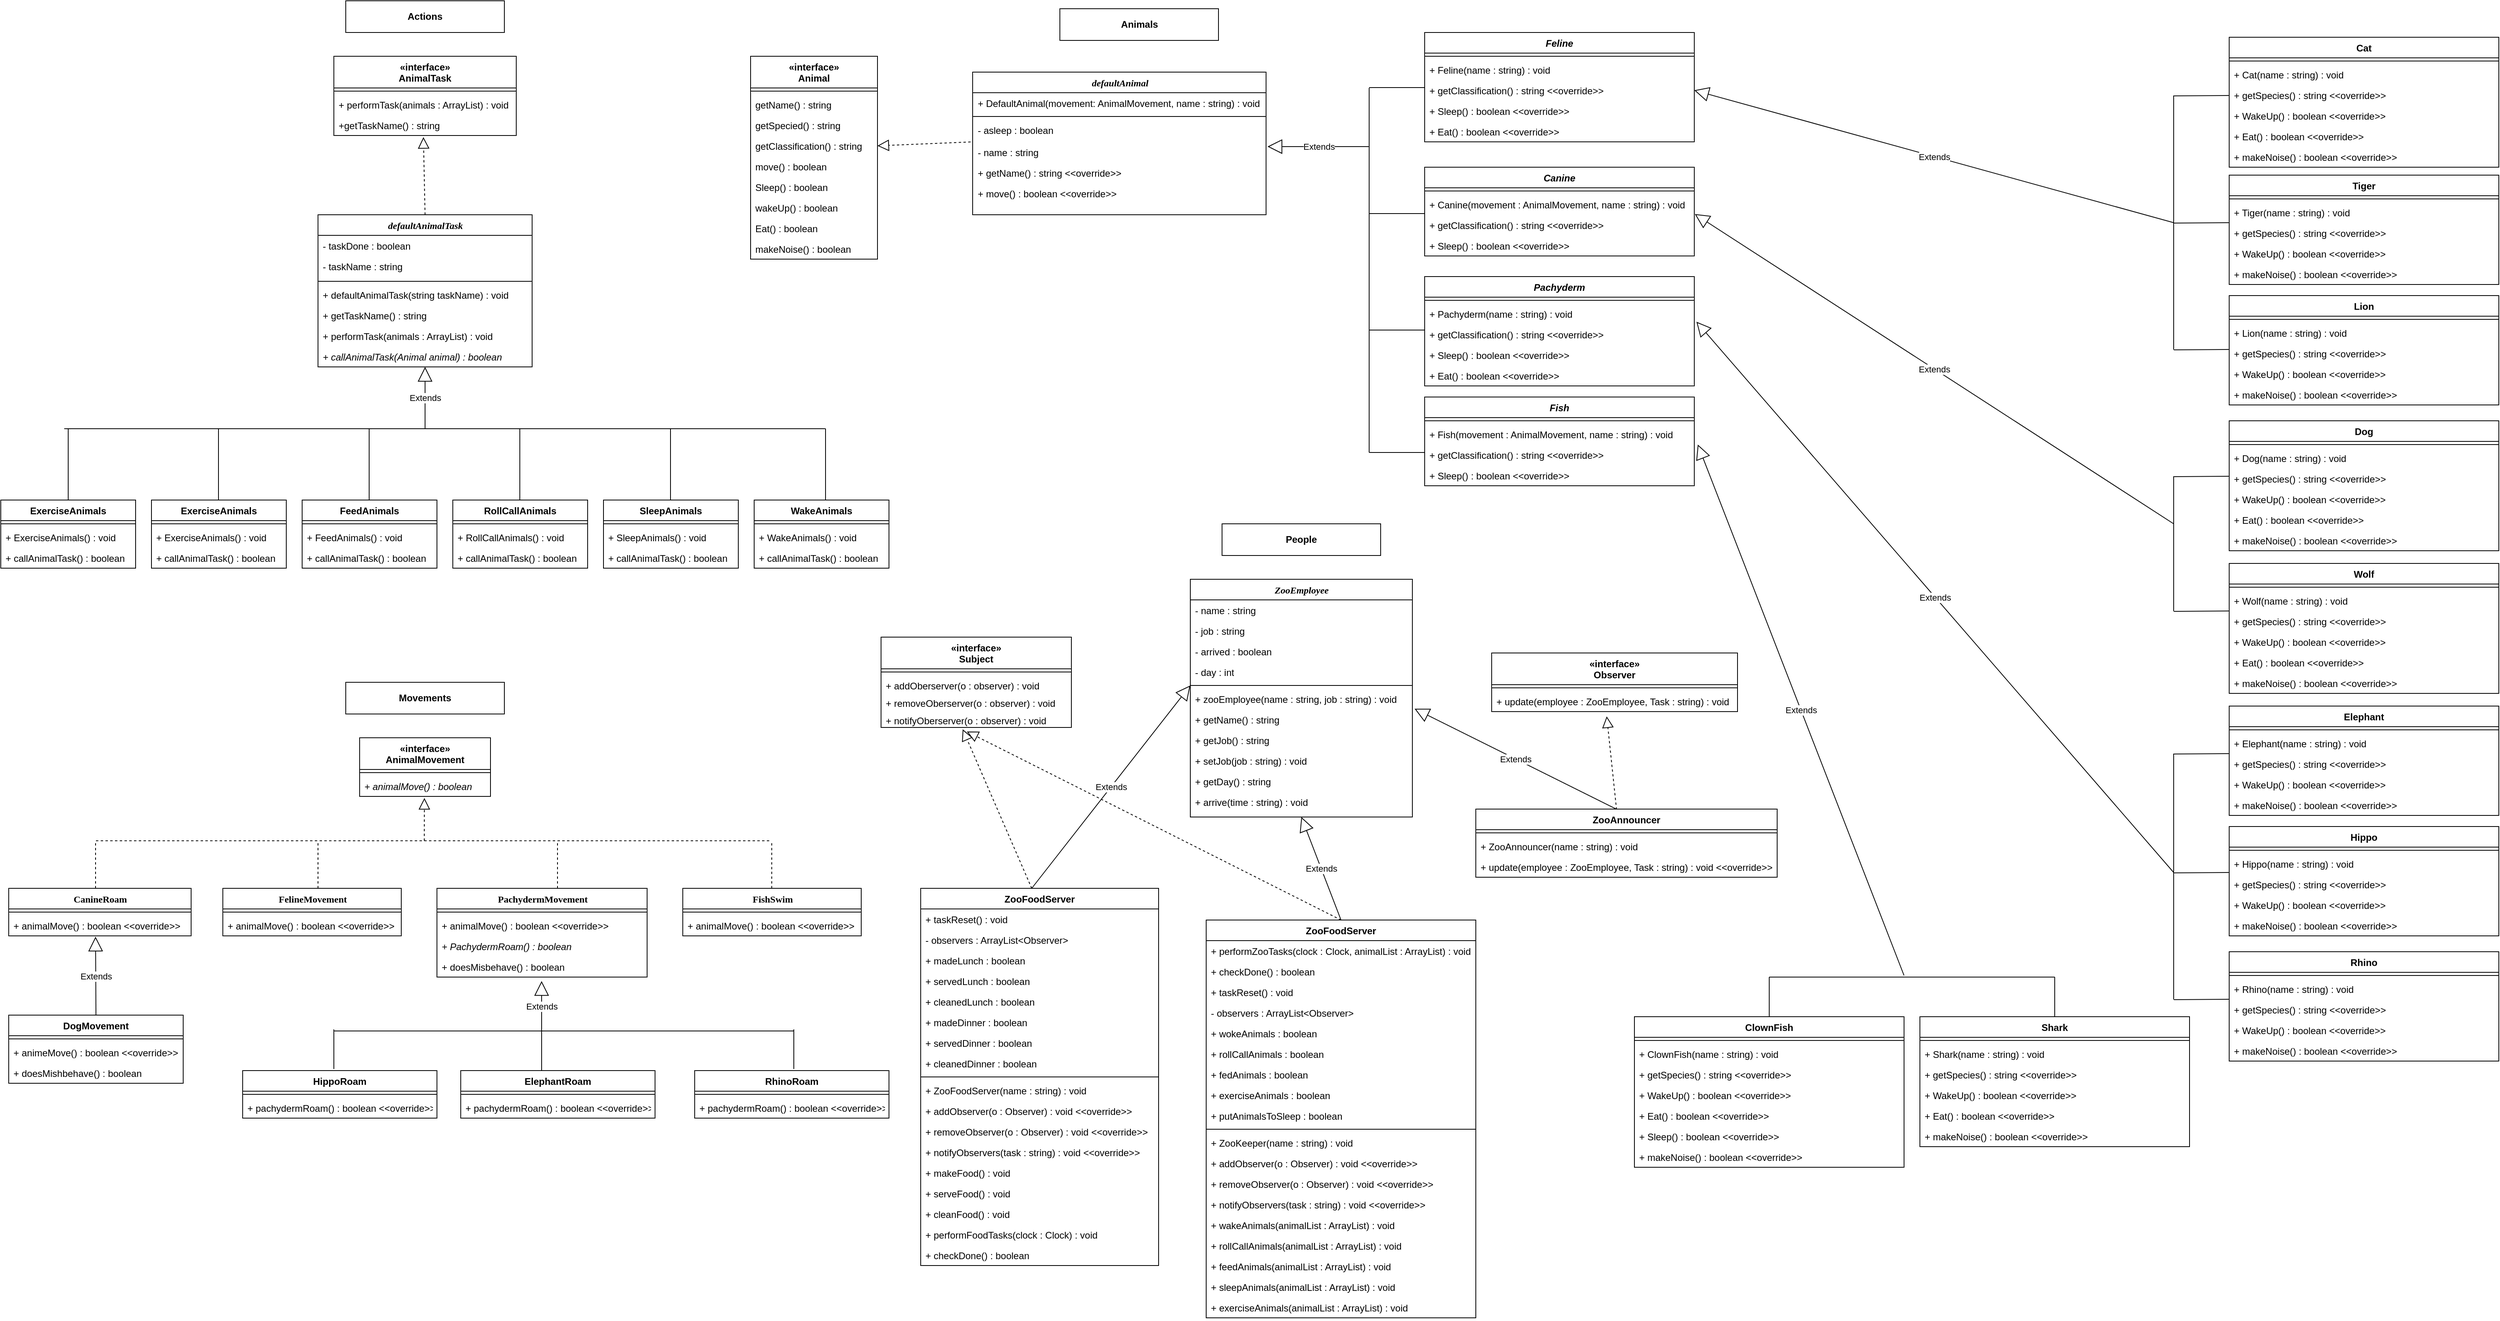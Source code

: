 <mxfile version="13.7.6" type="device"><diagram name="Page-1" id="9f46799a-70d6-7492-0946-bef42562c5a5"><mxGraphModel dx="6263" dy="2177" grid="1" gridSize="10" guides="1" tooltips="1" connect="1" arrows="1" fold="1" page="1" pageScale="1" pageWidth="1100" pageHeight="850" background="#ffffff" math="0" shadow="0"><root><mxCell id="0"/><mxCell id="1" parent="0"/><mxCell id="VE9gvjzLFoZbWqGZ1I96-64" value="Extends" style="endArrow=block;endSize=16;endFill=0;html=1;" edge="1" parent="1" target="VE9gvjzLFoZbWqGZ1I96-8"><mxGeometry width="160" relative="1" as="geometry"><mxPoint x="-1625" y="560" as="sourcePoint"/><mxPoint x="-1530" y="390" as="targetPoint"/><Array as="points"/></mxGeometry></mxCell><mxCell id="VE9gvjzLFoZbWqGZ1I96-89" value="" style="endArrow=block;dashed=1;endFill=0;endSize=12;html=1;exitX=0.5;exitY=0;exitDx=0;exitDy=0;entryX=0.491;entryY=1.077;entryDx=0;entryDy=0;entryPerimeter=0;" edge="1" parent="1" source="VE9gvjzLFoZbWqGZ1I96-1" target="VE9gvjzLFoZbWqGZ1I96-59"><mxGeometry width="160" relative="1" as="geometry"><mxPoint x="-1980" y="300" as="sourcePoint"/><mxPoint x="-1840" y="220" as="targetPoint"/><Array as="points"/></mxGeometry></mxCell><mxCell id="VE9gvjzLFoZbWqGZ1I96-99" value="" style="endArrow=none;html=1;rounded=0;exitX=0.5;exitY=0;exitDx=0;exitDy=0;" edge="1" parent="1" source="VE9gvjzLFoZbWqGZ1I96-66"><mxGeometry relative="1" as="geometry"><mxPoint x="-2030" y="580" as="sourcePoint"/><mxPoint x="-2075" y="560" as="targetPoint"/></mxGeometry></mxCell><mxCell id="VE9gvjzLFoZbWqGZ1I96-100" value="" style="endArrow=none;html=1;rounded=0;exitX=0.5;exitY=0;exitDx=0;exitDy=0;" edge="1" parent="1"><mxGeometry relative="1" as="geometry"><mxPoint x="-1885.5" y="650" as="sourcePoint"/><mxPoint x="-1885.5" y="560" as="targetPoint"/></mxGeometry></mxCell><mxCell id="VE9gvjzLFoZbWqGZ1I96-101" value="" style="endArrow=none;html=1;rounded=0;exitX=0.5;exitY=0;exitDx=0;exitDy=0;" edge="1" parent="1"><mxGeometry relative="1" as="geometry"><mxPoint x="-1695.5" y="650" as="sourcePoint"/><mxPoint x="-1695.5" y="560" as="targetPoint"/></mxGeometry></mxCell><mxCell id="VE9gvjzLFoZbWqGZ1I96-102" value="" style="endArrow=none;html=1;rounded=0;exitX=0.5;exitY=0;exitDx=0;exitDy=0;" edge="1" parent="1"><mxGeometry relative="1" as="geometry"><mxPoint x="-1505.5" y="650" as="sourcePoint"/><mxPoint x="-1505.5" y="560" as="targetPoint"/></mxGeometry></mxCell><mxCell id="VE9gvjzLFoZbWqGZ1I96-103" value="" style="endArrow=none;html=1;rounded=0;exitX=0.5;exitY=0;exitDx=0;exitDy=0;" edge="1" parent="1"><mxGeometry relative="1" as="geometry"><mxPoint x="-1315.5" y="650" as="sourcePoint"/><mxPoint x="-1315.5" y="560" as="targetPoint"/></mxGeometry></mxCell><mxCell id="VE9gvjzLFoZbWqGZ1I96-104" value="" style="endArrow=none;html=1;rounded=0;exitX=0.5;exitY=0;exitDx=0;exitDy=0;" edge="1" parent="1"><mxGeometry relative="1" as="geometry"><mxPoint x="-1120" y="650" as="sourcePoint"/><mxPoint x="-1120" y="560" as="targetPoint"/><Array as="points"><mxPoint x="-1120" y="610"/></Array></mxGeometry></mxCell><mxCell id="VE9gvjzLFoZbWqGZ1I96-105" value="" style="endArrow=none;html=1;rounded=0;" edge="1" parent="1"><mxGeometry relative="1" as="geometry"><mxPoint x="-2080" y="560" as="sourcePoint"/><mxPoint x="-1120" y="560" as="targetPoint"/></mxGeometry></mxCell><mxCell id="VE9gvjzLFoZbWqGZ1I96-106" value="&lt;b&gt;Actions&lt;/b&gt;" style="whiteSpace=wrap;html=1;" vertex="1" parent="1"><mxGeometry x="-1725" y="20" width="200" height="40" as="geometry"/></mxCell><mxCell id="VE9gvjzLFoZbWqGZ1I96-66" value="ExerciseAnimals" style="swimlane;fontStyle=1;align=center;verticalAlign=top;childLayout=stackLayout;horizontal=1;startSize=26;horizontalStack=0;resizeParent=1;resizeParentMax=0;resizeLast=0;collapsible=1;marginBottom=0;" vertex="1" parent="1"><mxGeometry x="-2160" y="650" width="170" height="86" as="geometry"/></mxCell><mxCell id="VE9gvjzLFoZbWqGZ1I96-67" value="" style="line;strokeWidth=1;fillColor=none;align=left;verticalAlign=middle;spacingTop=-1;spacingLeft=3;spacingRight=3;rotatable=0;labelPosition=right;points=[];portConstraint=eastwest;" vertex="1" parent="VE9gvjzLFoZbWqGZ1I96-66"><mxGeometry y="26" width="170" height="8" as="geometry"/></mxCell><mxCell id="VE9gvjzLFoZbWqGZ1I96-68" value="+ ExerciseAnimals() : void" style="text;strokeColor=none;fillColor=none;align=left;verticalAlign=top;spacingLeft=4;spacingRight=4;overflow=hidden;rotatable=0;points=[[0,0.5],[1,0.5]];portConstraint=eastwest;" vertex="1" parent="VE9gvjzLFoZbWqGZ1I96-66"><mxGeometry y="34" width="170" height="26" as="geometry"/></mxCell><mxCell id="VE9gvjzLFoZbWqGZ1I96-69" value="+ callAnimalTask() : boolean" style="text;strokeColor=none;fillColor=none;align=left;verticalAlign=top;spacingLeft=4;spacingRight=4;overflow=hidden;rotatable=0;points=[[0,0.5],[1,0.5]];portConstraint=eastwest;" vertex="1" parent="VE9gvjzLFoZbWqGZ1I96-66"><mxGeometry y="60" width="170" height="26" as="geometry"/></mxCell><mxCell id="VE9gvjzLFoZbWqGZ1I96-60" value="ExerciseAnimals" style="swimlane;fontStyle=1;align=center;verticalAlign=top;childLayout=stackLayout;horizontal=1;startSize=26;horizontalStack=0;resizeParent=1;resizeParentMax=0;resizeLast=0;collapsible=1;marginBottom=0;" vertex="1" parent="1"><mxGeometry x="-1970" y="650" width="170" height="86" as="geometry"/></mxCell><mxCell id="VE9gvjzLFoZbWqGZ1I96-62" value="" style="line;strokeWidth=1;fillColor=none;align=left;verticalAlign=middle;spacingTop=-1;spacingLeft=3;spacingRight=3;rotatable=0;labelPosition=right;points=[];portConstraint=eastwest;" vertex="1" parent="VE9gvjzLFoZbWqGZ1I96-60"><mxGeometry y="26" width="170" height="8" as="geometry"/></mxCell><mxCell id="VE9gvjzLFoZbWqGZ1I96-63" value="+ ExerciseAnimals() : void" style="text;strokeColor=none;fillColor=none;align=left;verticalAlign=top;spacingLeft=4;spacingRight=4;overflow=hidden;rotatable=0;points=[[0,0.5],[1,0.5]];portConstraint=eastwest;" vertex="1" parent="VE9gvjzLFoZbWqGZ1I96-60"><mxGeometry y="34" width="170" height="26" as="geometry"/></mxCell><mxCell id="VE9gvjzLFoZbWqGZ1I96-65" value="+ callAnimalTask() : boolean" style="text;strokeColor=none;fillColor=none;align=left;verticalAlign=top;spacingLeft=4;spacingRight=4;overflow=hidden;rotatable=0;points=[[0,0.5],[1,0.5]];portConstraint=eastwest;" vertex="1" parent="VE9gvjzLFoZbWqGZ1I96-60"><mxGeometry y="60" width="170" height="26" as="geometry"/></mxCell><mxCell id="VE9gvjzLFoZbWqGZ1I96-84" value="FeedAnimals" style="swimlane;fontStyle=1;align=center;verticalAlign=top;childLayout=stackLayout;horizontal=1;startSize=26;horizontalStack=0;resizeParent=1;resizeParentMax=0;resizeLast=0;collapsible=1;marginBottom=0;" vertex="1" parent="1"><mxGeometry x="-1780" y="650" width="170" height="86" as="geometry"/></mxCell><mxCell id="VE9gvjzLFoZbWqGZ1I96-85" value="" style="line;strokeWidth=1;fillColor=none;align=left;verticalAlign=middle;spacingTop=-1;spacingLeft=3;spacingRight=3;rotatable=0;labelPosition=right;points=[];portConstraint=eastwest;" vertex="1" parent="VE9gvjzLFoZbWqGZ1I96-84"><mxGeometry y="26" width="170" height="8" as="geometry"/></mxCell><mxCell id="VE9gvjzLFoZbWqGZ1I96-86" value="+ FeedAnimals() : void" style="text;strokeColor=none;fillColor=none;align=left;verticalAlign=top;spacingLeft=4;spacingRight=4;overflow=hidden;rotatable=0;points=[[0,0.5],[1,0.5]];portConstraint=eastwest;" vertex="1" parent="VE9gvjzLFoZbWqGZ1I96-84"><mxGeometry y="34" width="170" height="26" as="geometry"/></mxCell><mxCell id="VE9gvjzLFoZbWqGZ1I96-87" value="+ callAnimalTask() : boolean" style="text;strokeColor=none;fillColor=none;align=left;verticalAlign=top;spacingLeft=4;spacingRight=4;overflow=hidden;rotatable=0;points=[[0,0.5],[1,0.5]];portConstraint=eastwest;" vertex="1" parent="VE9gvjzLFoZbWqGZ1I96-84"><mxGeometry y="60" width="170" height="26" as="geometry"/></mxCell><mxCell id="VE9gvjzLFoZbWqGZ1I96-80" value="RollCallAnimals" style="swimlane;fontStyle=1;align=center;verticalAlign=top;childLayout=stackLayout;horizontal=1;startSize=26;horizontalStack=0;resizeParent=1;resizeParentMax=0;resizeLast=0;collapsible=1;marginBottom=0;" vertex="1" parent="1"><mxGeometry x="-1590" y="650" width="170" height="86" as="geometry"/></mxCell><mxCell id="VE9gvjzLFoZbWqGZ1I96-81" value="" style="line;strokeWidth=1;fillColor=none;align=left;verticalAlign=middle;spacingTop=-1;spacingLeft=3;spacingRight=3;rotatable=0;labelPosition=right;points=[];portConstraint=eastwest;" vertex="1" parent="VE9gvjzLFoZbWqGZ1I96-80"><mxGeometry y="26" width="170" height="8" as="geometry"/></mxCell><mxCell id="VE9gvjzLFoZbWqGZ1I96-82" value="+ RollCallAnimals() : void" style="text;strokeColor=none;fillColor=none;align=left;verticalAlign=top;spacingLeft=4;spacingRight=4;overflow=hidden;rotatable=0;points=[[0,0.5],[1,0.5]];portConstraint=eastwest;" vertex="1" parent="VE9gvjzLFoZbWqGZ1I96-80"><mxGeometry y="34" width="170" height="26" as="geometry"/></mxCell><mxCell id="VE9gvjzLFoZbWqGZ1I96-83" value="+ callAnimalTask() : boolean" style="text;strokeColor=none;fillColor=none;align=left;verticalAlign=top;spacingLeft=4;spacingRight=4;overflow=hidden;rotatable=0;points=[[0,0.5],[1,0.5]];portConstraint=eastwest;" vertex="1" parent="VE9gvjzLFoZbWqGZ1I96-80"><mxGeometry y="60" width="170" height="26" as="geometry"/></mxCell><mxCell id="VE9gvjzLFoZbWqGZ1I96-76" value="SleepAnimals" style="swimlane;fontStyle=1;align=center;verticalAlign=top;childLayout=stackLayout;horizontal=1;startSize=26;horizontalStack=0;resizeParent=1;resizeParentMax=0;resizeLast=0;collapsible=1;marginBottom=0;" vertex="1" parent="1"><mxGeometry x="-1400" y="650" width="170" height="86" as="geometry"/></mxCell><mxCell id="VE9gvjzLFoZbWqGZ1I96-77" value="" style="line;strokeWidth=1;fillColor=none;align=left;verticalAlign=middle;spacingTop=-1;spacingLeft=3;spacingRight=3;rotatable=0;labelPosition=right;points=[];portConstraint=eastwest;" vertex="1" parent="VE9gvjzLFoZbWqGZ1I96-76"><mxGeometry y="26" width="170" height="8" as="geometry"/></mxCell><mxCell id="VE9gvjzLFoZbWqGZ1I96-78" value="+ SleepAnimals() : void" style="text;strokeColor=none;fillColor=none;align=left;verticalAlign=top;spacingLeft=4;spacingRight=4;overflow=hidden;rotatable=0;points=[[0,0.5],[1,0.5]];portConstraint=eastwest;" vertex="1" parent="VE9gvjzLFoZbWqGZ1I96-76"><mxGeometry y="34" width="170" height="26" as="geometry"/></mxCell><mxCell id="VE9gvjzLFoZbWqGZ1I96-79" value="+ callAnimalTask() : boolean" style="text;strokeColor=none;fillColor=none;align=left;verticalAlign=top;spacingLeft=4;spacingRight=4;overflow=hidden;rotatable=0;points=[[0,0.5],[1,0.5]];portConstraint=eastwest;" vertex="1" parent="VE9gvjzLFoZbWqGZ1I96-76"><mxGeometry y="60" width="170" height="26" as="geometry"/></mxCell><mxCell id="VE9gvjzLFoZbWqGZ1I96-72" value="WakeAnimals" style="swimlane;fontStyle=1;align=center;verticalAlign=top;childLayout=stackLayout;horizontal=1;startSize=26;horizontalStack=0;resizeParent=1;resizeParentMax=0;resizeLast=0;collapsible=1;marginBottom=0;" vertex="1" parent="1"><mxGeometry x="-1210" y="650" width="170" height="86" as="geometry"/></mxCell><mxCell id="VE9gvjzLFoZbWqGZ1I96-73" value="" style="line;strokeWidth=1;fillColor=none;align=left;verticalAlign=middle;spacingTop=-1;spacingLeft=3;spacingRight=3;rotatable=0;labelPosition=right;points=[];portConstraint=eastwest;" vertex="1" parent="VE9gvjzLFoZbWqGZ1I96-72"><mxGeometry y="26" width="170" height="8" as="geometry"/></mxCell><mxCell id="VE9gvjzLFoZbWqGZ1I96-74" value="+ WakeAnimals() : void" style="text;strokeColor=none;fillColor=none;align=left;verticalAlign=top;spacingLeft=4;spacingRight=4;overflow=hidden;rotatable=0;points=[[0,0.5],[1,0.5]];portConstraint=eastwest;" vertex="1" parent="VE9gvjzLFoZbWqGZ1I96-72"><mxGeometry y="34" width="170" height="26" as="geometry"/></mxCell><mxCell id="VE9gvjzLFoZbWqGZ1I96-75" value="+ callAnimalTask() : boolean" style="text;strokeColor=none;fillColor=none;align=left;verticalAlign=top;spacingLeft=4;spacingRight=4;overflow=hidden;rotatable=0;points=[[0,0.5],[1,0.5]];portConstraint=eastwest;" vertex="1" parent="VE9gvjzLFoZbWqGZ1I96-72"><mxGeometry y="60" width="170" height="26" as="geometry"/></mxCell><mxCell id="VE9gvjzLFoZbWqGZ1I96-1" value="&lt;i&gt;defaultAnimalTask&lt;/i&gt;" style="swimlane;html=1;fontStyle=1;align=center;verticalAlign=top;childLayout=stackLayout;horizontal=1;startSize=26;horizontalStack=0;resizeParent=1;resizeLast=0;collapsible=1;marginBottom=0;swimlaneFillColor=#ffffff;rounded=0;shadow=0;comic=0;labelBackgroundColor=none;strokeWidth=1;fillColor=none;fontFamily=Verdana;fontSize=12" vertex="1" parent="1"><mxGeometry x="-1760" y="290" width="270" height="192" as="geometry"/></mxCell><mxCell id="VE9gvjzLFoZbWqGZ1I96-2" value="- taskDone : boolean" style="text;html=1;strokeColor=none;fillColor=none;align=left;verticalAlign=top;spacingLeft=4;spacingRight=4;whiteSpace=wrap;overflow=hidden;rotatable=0;points=[[0,0.5],[1,0.5]];portConstraint=eastwest;" vertex="1" parent="VE9gvjzLFoZbWqGZ1I96-1"><mxGeometry y="26" width="270" height="26" as="geometry"/></mxCell><mxCell id="VE9gvjzLFoZbWqGZ1I96-3" value="- taskName : string" style="text;html=1;strokeColor=none;fillColor=none;align=left;verticalAlign=top;spacingLeft=4;spacingRight=4;whiteSpace=wrap;overflow=hidden;rotatable=0;points=[[0,0.5],[1,0.5]];portConstraint=eastwest;" vertex="1" parent="VE9gvjzLFoZbWqGZ1I96-1"><mxGeometry y="52" width="270" height="28" as="geometry"/></mxCell><mxCell id="VE9gvjzLFoZbWqGZ1I96-4" value="" style="line;html=1;strokeWidth=1;fillColor=none;align=left;verticalAlign=middle;spacingTop=-1;spacingLeft=3;spacingRight=3;rotatable=0;labelPosition=right;points=[];portConstraint=eastwest;" vertex="1" parent="VE9gvjzLFoZbWqGZ1I96-1"><mxGeometry y="80" width="270" height="8" as="geometry"/></mxCell><mxCell id="VE9gvjzLFoZbWqGZ1I96-5" value="+ defaultAnimalTask(string taskName) : void" style="text;html=1;strokeColor=none;fillColor=none;align=left;verticalAlign=top;spacingLeft=4;spacingRight=4;whiteSpace=wrap;overflow=hidden;rotatable=0;points=[[0,0.5],[1,0.5]];portConstraint=eastwest;" vertex="1" parent="VE9gvjzLFoZbWqGZ1I96-1"><mxGeometry y="88" width="270" height="26" as="geometry"/></mxCell><mxCell id="VE9gvjzLFoZbWqGZ1I96-6" value="+ getTaskName() : string" style="text;html=1;strokeColor=none;fillColor=none;align=left;verticalAlign=top;spacingLeft=4;spacingRight=4;whiteSpace=wrap;overflow=hidden;rotatable=0;points=[[0,0.5],[1,0.5]];portConstraint=eastwest;" vertex="1" parent="VE9gvjzLFoZbWqGZ1I96-1"><mxGeometry y="114" width="270" height="26" as="geometry"/></mxCell><mxCell id="VE9gvjzLFoZbWqGZ1I96-7" value="+ performTask(animals : ArrayList) : void" style="text;html=1;strokeColor=none;fillColor=none;align=left;verticalAlign=top;spacingLeft=4;spacingRight=4;whiteSpace=wrap;overflow=hidden;rotatable=0;points=[[0,0.5],[1,0.5]];portConstraint=eastwest;" vertex="1" parent="VE9gvjzLFoZbWqGZ1I96-1"><mxGeometry y="140" width="270" height="26" as="geometry"/></mxCell><mxCell id="VE9gvjzLFoZbWqGZ1I96-8" value="&lt;i&gt;+ callAnimalTask(Animal animal) : boolean&lt;/i&gt;" style="text;html=1;strokeColor=none;fillColor=none;align=left;verticalAlign=top;spacingLeft=4;spacingRight=4;whiteSpace=wrap;overflow=hidden;rotatable=0;points=[[0,0.5],[1,0.5]];portConstraint=eastwest;" vertex="1" parent="VE9gvjzLFoZbWqGZ1I96-1"><mxGeometry y="166" width="270" height="26" as="geometry"/></mxCell><mxCell id="VE9gvjzLFoZbWqGZ1I96-36" value="«interface»&#10;AnimalTask" style="swimlane;fontStyle=1;align=center;verticalAlign=top;childLayout=stackLayout;horizontal=1;startSize=40;horizontalStack=0;resizeParent=1;resizeParentMax=0;resizeLast=0;collapsible=1;marginBottom=0;" vertex="1" parent="1"><mxGeometry x="-1740" y="90" width="230" height="100" as="geometry"/></mxCell><mxCell id="VE9gvjzLFoZbWqGZ1I96-38" value="" style="line;strokeWidth=1;fillColor=none;align=left;verticalAlign=middle;spacingTop=-1;spacingLeft=3;spacingRight=3;rotatable=0;labelPosition=right;points=[];portConstraint=eastwest;" vertex="1" parent="VE9gvjzLFoZbWqGZ1I96-36"><mxGeometry y="40" width="230" height="8" as="geometry"/></mxCell><mxCell id="VE9gvjzLFoZbWqGZ1I96-39" value="+ performTask(animals : ArrayList) : void" style="text;strokeColor=none;fillColor=none;align=left;verticalAlign=top;spacingLeft=4;spacingRight=4;overflow=hidden;rotatable=0;points=[[0,0.5],[1,0.5]];portConstraint=eastwest;" vertex="1" parent="VE9gvjzLFoZbWqGZ1I96-36"><mxGeometry y="48" width="230" height="26" as="geometry"/></mxCell><mxCell id="VE9gvjzLFoZbWqGZ1I96-59" value="+getTaskName() : string" style="text;strokeColor=none;fillColor=none;align=left;verticalAlign=top;spacingLeft=4;spacingRight=4;overflow=hidden;rotatable=0;points=[[0,0.5],[1,0.5]];portConstraint=eastwest;" vertex="1" parent="VE9gvjzLFoZbWqGZ1I96-36"><mxGeometry y="74" width="230" height="26" as="geometry"/></mxCell><mxCell id="VE9gvjzLFoZbWqGZ1I96-109" value="&lt;b&gt;Movements&lt;/b&gt;" style="whiteSpace=wrap;html=1;" vertex="1" parent="1"><mxGeometry x="-1725" y="880" width="200" height="40" as="geometry"/></mxCell><mxCell id="VE9gvjzLFoZbWqGZ1I96-110" value="&lt;b&gt;Animals&lt;/b&gt;" style="whiteSpace=wrap;html=1;" vertex="1" parent="1"><mxGeometry x="-824.5" y="30" width="200" height="40" as="geometry"/></mxCell><mxCell id="VE9gvjzLFoZbWqGZ1I96-111" value="&lt;b&gt;People&lt;br&gt;&lt;/b&gt;" style="whiteSpace=wrap;html=1;" vertex="1" parent="1"><mxGeometry x="-620" y="680" width="200" height="40" as="geometry"/></mxCell><mxCell id="VE9gvjzLFoZbWqGZ1I96-122" value="Extends" style="endArrow=block;endSize=16;endFill=0;html=1;exitX=0.5;exitY=0;exitDx=0;exitDy=0;entryX=0.476;entryY=1.038;entryDx=0;entryDy=0;entryPerimeter=0;" edge="1" parent="1" source="VE9gvjzLFoZbWqGZ1I96-118" target="78961159f06e98e8-104"><mxGeometry width="160" relative="1" as="geometry"><mxPoint x="-2090" y="1200" as="sourcePoint"/><mxPoint x="-1930" y="1200" as="targetPoint"/></mxGeometry></mxCell><mxCell id="VE9gvjzLFoZbWqGZ1I96-140" value="" style="endArrow=none;html=1;rounded=0;dashed=1;" edge="1" parent="1"><mxGeometry relative="1" as="geometry"><mxPoint x="-2040.5" y="1140" as="sourcePoint"/><mxPoint x="-2040.5" y="1080" as="targetPoint"/></mxGeometry></mxCell><mxCell id="78961159f06e98e8-95" value="CanineRoam" style="swimlane;html=1;fontStyle=1;align=center;verticalAlign=top;childLayout=stackLayout;horizontal=1;startSize=26;horizontalStack=0;resizeParent=1;resizeLast=0;collapsible=1;marginBottom=0;swimlaneFillColor=#ffffff;rounded=0;shadow=0;comic=0;labelBackgroundColor=none;strokeWidth=1;fillColor=none;fontFamily=Verdana;fontSize=12" parent="1" vertex="1"><mxGeometry x="-2150" y="1140" width="230" height="60" as="geometry"/></mxCell><mxCell id="78961159f06e98e8-103" value="" style="line;html=1;strokeWidth=1;fillColor=none;align=left;verticalAlign=middle;spacingTop=-1;spacingLeft=3;spacingRight=3;rotatable=0;labelPosition=right;points=[];portConstraint=eastwest;" parent="78961159f06e98e8-95" vertex="1"><mxGeometry y="26" width="230" height="8" as="geometry"/></mxCell><mxCell id="78961159f06e98e8-104" value="+ animalMove() : boolean&amp;nbsp;&lt;span&gt;&amp;lt;&amp;lt;override&amp;gt;&amp;gt;&lt;/span&gt;" style="text;html=1;strokeColor=none;fillColor=none;align=left;verticalAlign=top;spacingLeft=4;spacingRight=4;whiteSpace=wrap;overflow=hidden;rotatable=0;points=[[0,0.5],[1,0.5]];portConstraint=eastwest;" parent="78961159f06e98e8-95" vertex="1"><mxGeometry y="34" width="230" height="26" as="geometry"/></mxCell><mxCell id="VE9gvjzLFoZbWqGZ1I96-118" value="DogMovement" style="swimlane;fontStyle=1;align=center;verticalAlign=top;childLayout=stackLayout;horizontal=1;startSize=26;horizontalStack=0;resizeParent=1;resizeParentMax=0;resizeLast=0;collapsible=1;marginBottom=0;" vertex="1" parent="1"><mxGeometry x="-2150" y="1300" width="220" height="86" as="geometry"/></mxCell><mxCell id="VE9gvjzLFoZbWqGZ1I96-120" value="" style="line;strokeWidth=1;fillColor=none;align=left;verticalAlign=middle;spacingTop=-1;spacingLeft=3;spacingRight=3;rotatable=0;labelPosition=right;points=[];portConstraint=eastwest;" vertex="1" parent="VE9gvjzLFoZbWqGZ1I96-118"><mxGeometry y="26" width="220" height="8" as="geometry"/></mxCell><mxCell id="VE9gvjzLFoZbWqGZ1I96-121" value="+ animeMove() : boolean &lt;&lt;override&gt;&gt;" style="text;strokeColor=none;fillColor=none;align=left;verticalAlign=top;spacingLeft=4;spacingRight=4;overflow=hidden;rotatable=0;points=[[0,0.5],[1,0.5]];portConstraint=eastwest;" vertex="1" parent="VE9gvjzLFoZbWqGZ1I96-118"><mxGeometry y="34" width="220" height="26" as="geometry"/></mxCell><mxCell id="VE9gvjzLFoZbWqGZ1I96-123" value="+ doesMishbehave() : boolean" style="text;strokeColor=none;fillColor=none;align=left;verticalAlign=top;spacingLeft=4;spacingRight=4;overflow=hidden;rotatable=0;points=[[0,0.5],[1,0.5]];portConstraint=eastwest;" vertex="1" parent="VE9gvjzLFoZbWqGZ1I96-118"><mxGeometry y="60" width="220" height="26" as="geometry"/></mxCell><mxCell id="VE9gvjzLFoZbWqGZ1I96-124" value="FelineMovement" style="swimlane;html=1;fontStyle=1;align=center;verticalAlign=top;childLayout=stackLayout;horizontal=1;startSize=26;horizontalStack=0;resizeParent=1;resizeLast=0;collapsible=1;marginBottom=0;swimlaneFillColor=#ffffff;rounded=0;shadow=0;comic=0;labelBackgroundColor=none;strokeWidth=1;fillColor=none;fontFamily=Verdana;fontSize=12" vertex="1" parent="1"><mxGeometry x="-1880" y="1140" width="225" height="60" as="geometry"/></mxCell><mxCell id="VE9gvjzLFoZbWqGZ1I96-125" value="" style="line;html=1;strokeWidth=1;fillColor=none;align=left;verticalAlign=middle;spacingTop=-1;spacingLeft=3;spacingRight=3;rotatable=0;labelPosition=right;points=[];portConstraint=eastwest;" vertex="1" parent="VE9gvjzLFoZbWqGZ1I96-124"><mxGeometry y="26" width="225" height="8" as="geometry"/></mxCell><mxCell id="VE9gvjzLFoZbWqGZ1I96-130" value="+ animalMove() : boolean&amp;nbsp;&lt;span&gt;&amp;lt;&amp;lt;override&amp;gt;&amp;gt;&lt;/span&gt;" style="text;html=1;strokeColor=none;fillColor=none;align=left;verticalAlign=top;spacingLeft=4;spacingRight=4;whiteSpace=wrap;overflow=hidden;rotatable=0;points=[[0,0.5],[1,0.5]];portConstraint=eastwest;" vertex="1" parent="VE9gvjzLFoZbWqGZ1I96-124"><mxGeometry y="34" width="225" height="26" as="geometry"/></mxCell><mxCell id="VE9gvjzLFoZbWqGZ1I96-141" value="" style="endArrow=none;html=1;rounded=0;dashed=1;" edge="1" parent="1"><mxGeometry relative="1" as="geometry"><mxPoint x="-1760" y="1140" as="sourcePoint"/><mxPoint x="-1760" y="1080" as="targetPoint"/></mxGeometry></mxCell><mxCell id="VE9gvjzLFoZbWqGZ1I96-142" value="" style="endArrow=none;html=1;rounded=0;dashed=1;" edge="1" parent="1"><mxGeometry relative="1" as="geometry"><mxPoint x="-1458" y="1140" as="sourcePoint"/><mxPoint x="-1458" y="1080" as="targetPoint"/></mxGeometry></mxCell><mxCell id="VE9gvjzLFoZbWqGZ1I96-143" value="" style="endArrow=none;html=1;rounded=0;dashed=1;" edge="1" parent="1"><mxGeometry relative="1" as="geometry"><mxPoint x="-2040" y="1080" as="sourcePoint"/><mxPoint x="-1190" y="1080" as="targetPoint"/></mxGeometry></mxCell><mxCell id="VE9gvjzLFoZbWqGZ1I96-148" value="Extends" style="endArrow=block;endSize=16;endFill=0;html=1;entryX=0.498;entryY=1.192;entryDx=0;entryDy=0;entryPerimeter=0;" edge="1" parent="1" target="VE9gvjzLFoZbWqGZ1I96-135"><mxGeometry width="160" relative="1" as="geometry"><mxPoint x="-1478" y="1320" as="sourcePoint"/><mxPoint x="-1440" y="1247.988" as="targetPoint"/></mxGeometry></mxCell><mxCell id="VE9gvjzLFoZbWqGZ1I96-152" value="" style="endArrow=none;html=1;rounded=0;dashed=1;" edge="1" parent="1"><mxGeometry relative="1" as="geometry"><mxPoint x="-1187.84" y="1140" as="sourcePoint"/><mxPoint x="-1187.84" y="1080" as="targetPoint"/></mxGeometry></mxCell><mxCell id="VE9gvjzLFoZbWqGZ1I96-131" value="PachydermMovement" style="swimlane;html=1;fontStyle=1;align=center;verticalAlign=top;childLayout=stackLayout;horizontal=1;startSize=26;horizontalStack=0;resizeParent=1;resizeLast=0;collapsible=1;marginBottom=0;swimlaneFillColor=#ffffff;rounded=0;shadow=0;comic=0;labelBackgroundColor=none;strokeWidth=1;fillColor=none;fontFamily=Verdana;fontSize=12" vertex="1" parent="1"><mxGeometry x="-1610" y="1140" width="265" height="112" as="geometry"/></mxCell><mxCell id="VE9gvjzLFoZbWqGZ1I96-132" value="" style="line;html=1;strokeWidth=1;fillColor=none;align=left;verticalAlign=middle;spacingTop=-1;spacingLeft=3;spacingRight=3;rotatable=0;labelPosition=right;points=[];portConstraint=eastwest;" vertex="1" parent="VE9gvjzLFoZbWqGZ1I96-131"><mxGeometry y="26" width="265" height="8" as="geometry"/></mxCell><mxCell id="VE9gvjzLFoZbWqGZ1I96-133" value="+ animalMove() : boolean&amp;nbsp;&lt;span&gt;&amp;lt;&amp;lt;override&amp;gt;&amp;gt;&lt;/span&gt;" style="text;html=1;strokeColor=none;fillColor=none;align=left;verticalAlign=top;spacingLeft=4;spacingRight=4;whiteSpace=wrap;overflow=hidden;rotatable=0;points=[[0,0.5],[1,0.5]];portConstraint=eastwest;" vertex="1" parent="VE9gvjzLFoZbWqGZ1I96-131"><mxGeometry y="34" width="265" height="26" as="geometry"/></mxCell><mxCell id="VE9gvjzLFoZbWqGZ1I96-134" value="&lt;i&gt;+ PachydermRoam() : boolean&lt;/i&gt;" style="text;html=1;strokeColor=none;fillColor=none;align=left;verticalAlign=top;spacingLeft=4;spacingRight=4;whiteSpace=wrap;overflow=hidden;rotatable=0;points=[[0,0.5],[1,0.5]];portConstraint=eastwest;" vertex="1" parent="VE9gvjzLFoZbWqGZ1I96-131"><mxGeometry y="60" width="265" height="26" as="geometry"/></mxCell><mxCell id="VE9gvjzLFoZbWqGZ1I96-135" value="+ doesMisbehave() : boolean" style="text;html=1;strokeColor=none;fillColor=none;align=left;verticalAlign=top;spacingLeft=4;spacingRight=4;whiteSpace=wrap;overflow=hidden;rotatable=0;points=[[0,0.5],[1,0.5]];portConstraint=eastwest;" vertex="1" parent="VE9gvjzLFoZbWqGZ1I96-131"><mxGeometry y="86" width="265" height="26" as="geometry"/></mxCell><mxCell id="VE9gvjzLFoZbWqGZ1I96-149" value="FishSwim" style="swimlane;html=1;fontStyle=1;align=center;verticalAlign=top;childLayout=stackLayout;horizontal=1;startSize=26;horizontalStack=0;resizeParent=1;resizeLast=0;collapsible=1;marginBottom=0;swimlaneFillColor=#ffffff;rounded=0;shadow=0;comic=0;labelBackgroundColor=none;strokeWidth=1;fillColor=none;fontFamily=Verdana;fontSize=12" vertex="1" parent="1"><mxGeometry x="-1300" y="1140" width="225" height="60" as="geometry"/></mxCell><mxCell id="VE9gvjzLFoZbWqGZ1I96-150" value="" style="line;html=1;strokeWidth=1;fillColor=none;align=left;verticalAlign=middle;spacingTop=-1;spacingLeft=3;spacingRight=3;rotatable=0;labelPosition=right;points=[];portConstraint=eastwest;" vertex="1" parent="VE9gvjzLFoZbWqGZ1I96-149"><mxGeometry y="26" width="225" height="8" as="geometry"/></mxCell><mxCell id="VE9gvjzLFoZbWqGZ1I96-151" value="+ animalMove() : boolean&amp;nbsp;&lt;span&gt;&amp;lt;&amp;lt;override&amp;gt;&amp;gt;&lt;/span&gt;" style="text;html=1;strokeColor=none;fillColor=none;align=left;verticalAlign=top;spacingLeft=4;spacingRight=4;whiteSpace=wrap;overflow=hidden;rotatable=0;points=[[0,0.5],[1,0.5]];portConstraint=eastwest;" vertex="1" parent="VE9gvjzLFoZbWqGZ1I96-149"><mxGeometry y="34" width="225" height="26" as="geometry"/></mxCell><mxCell id="VE9gvjzLFoZbWqGZ1I96-230" value="Feline" style="swimlane;fontStyle=3;align=center;verticalAlign=top;childLayout=stackLayout;horizontal=1;startSize=26;horizontalStack=0;resizeParent=1;resizeParentMax=0;resizeLast=0;collapsible=1;marginBottom=0;" vertex="1" parent="1"><mxGeometry x="-364.5" y="60" width="340" height="138" as="geometry"/></mxCell><mxCell id="VE9gvjzLFoZbWqGZ1I96-231" value="" style="line;strokeWidth=1;fillColor=none;align=left;verticalAlign=middle;spacingTop=-1;spacingLeft=3;spacingRight=3;rotatable=0;labelPosition=right;points=[];portConstraint=eastwest;" vertex="1" parent="VE9gvjzLFoZbWqGZ1I96-230"><mxGeometry y="26" width="340" height="8" as="geometry"/></mxCell><mxCell id="VE9gvjzLFoZbWqGZ1I96-232" value="+ Feline(name : string) : void" style="text;strokeColor=none;fillColor=none;align=left;verticalAlign=top;spacingLeft=4;spacingRight=4;overflow=hidden;rotatable=0;points=[[0,0.5],[1,0.5]];portConstraint=eastwest;" vertex="1" parent="VE9gvjzLFoZbWqGZ1I96-230"><mxGeometry y="34" width="340" height="26" as="geometry"/></mxCell><mxCell id="VE9gvjzLFoZbWqGZ1I96-233" value="+ getClassification() : string &lt;&lt;override&gt;&gt;" style="text;strokeColor=none;fillColor=none;align=left;verticalAlign=top;spacingLeft=4;spacingRight=4;overflow=hidden;rotatable=0;points=[[0,0.5],[1,0.5]];portConstraint=eastwest;" vertex="1" parent="VE9gvjzLFoZbWqGZ1I96-230"><mxGeometry y="60" width="340" height="26" as="geometry"/></mxCell><mxCell id="VE9gvjzLFoZbWqGZ1I96-234" value="+ Sleep() : boolean &lt;&lt;override&gt;&gt;" style="text;strokeColor=none;fillColor=none;align=left;verticalAlign=top;spacingLeft=4;spacingRight=4;overflow=hidden;rotatable=0;points=[[0,0.5],[1,0.5]];portConstraint=eastwest;" vertex="1" parent="VE9gvjzLFoZbWqGZ1I96-230"><mxGeometry y="86" width="340" height="26" as="geometry"/></mxCell><mxCell id="VE9gvjzLFoZbWqGZ1I96-235" value="+ Eat() : boolean &lt;&lt;override&gt;&gt;" style="text;strokeColor=none;fillColor=none;align=left;verticalAlign=top;spacingLeft=4;spacingRight=4;overflow=hidden;rotatable=0;points=[[0,0.5],[1,0.5]];portConstraint=eastwest;" vertex="1" parent="VE9gvjzLFoZbWqGZ1I96-230"><mxGeometry y="112" width="340" height="26" as="geometry"/></mxCell><mxCell id="VE9gvjzLFoZbWqGZ1I96-222" value="Canine" style="swimlane;fontStyle=3;align=center;verticalAlign=top;childLayout=stackLayout;horizontal=1;startSize=26;horizontalStack=0;resizeParent=1;resizeParentMax=0;resizeLast=0;collapsible=1;marginBottom=0;" vertex="1" parent="1"><mxGeometry x="-364.5" y="230" width="340" height="112" as="geometry"/></mxCell><mxCell id="VE9gvjzLFoZbWqGZ1I96-223" value="" style="line;strokeWidth=1;fillColor=none;align=left;verticalAlign=middle;spacingTop=-1;spacingLeft=3;spacingRight=3;rotatable=0;labelPosition=right;points=[];portConstraint=eastwest;" vertex="1" parent="VE9gvjzLFoZbWqGZ1I96-222"><mxGeometry y="26" width="340" height="8" as="geometry"/></mxCell><mxCell id="VE9gvjzLFoZbWqGZ1I96-224" value="+ Canine(movement : AnimalMovement, name : string) : void" style="text;strokeColor=none;fillColor=none;align=left;verticalAlign=top;spacingLeft=4;spacingRight=4;overflow=hidden;rotatable=0;points=[[0,0.5],[1,0.5]];portConstraint=eastwest;" vertex="1" parent="VE9gvjzLFoZbWqGZ1I96-222"><mxGeometry y="34" width="340" height="26" as="geometry"/></mxCell><mxCell id="VE9gvjzLFoZbWqGZ1I96-229" value="+ getClassification() : string &lt;&lt;override&gt;&gt;" style="text;strokeColor=none;fillColor=none;align=left;verticalAlign=top;spacingLeft=4;spacingRight=4;overflow=hidden;rotatable=0;points=[[0,0.5],[1,0.5]];portConstraint=eastwest;" vertex="1" parent="VE9gvjzLFoZbWqGZ1I96-222"><mxGeometry y="60" width="340" height="26" as="geometry"/></mxCell><mxCell id="VE9gvjzLFoZbWqGZ1I96-228" value="+ Sleep() : boolean &lt;&lt;override&gt;&gt;" style="text;strokeColor=none;fillColor=none;align=left;verticalAlign=top;spacingLeft=4;spacingRight=4;overflow=hidden;rotatable=0;points=[[0,0.5],[1,0.5]];portConstraint=eastwest;" vertex="1" parent="VE9gvjzLFoZbWqGZ1I96-222"><mxGeometry y="86" width="340" height="26" as="geometry"/></mxCell><mxCell id="78961159f06e98e8-17" value="&lt;i&gt;defaultAnimal&lt;/i&gt;" style="swimlane;html=1;fontStyle=1;align=center;verticalAlign=top;childLayout=stackLayout;horizontal=1;startSize=26;horizontalStack=0;resizeParent=1;resizeLast=0;collapsible=1;marginBottom=0;swimlaneFillColor=#ffffff;rounded=0;shadow=0;comic=0;labelBackgroundColor=none;strokeWidth=1;fillColor=none;fontFamily=Verdana;fontSize=12" parent="1" vertex="1"><mxGeometry x="-934.5" y="110" width="370" height="180" as="geometry"/></mxCell><mxCell id="78961159f06e98e8-20" value="+ DefaultAnimal(movement: AnimalMovement, name : string) : void" style="text;html=1;strokeColor=none;fillColor=none;align=left;verticalAlign=top;spacingLeft=4;spacingRight=4;whiteSpace=wrap;overflow=hidden;rotatable=0;points=[[0,0.5],[1,0.5]];portConstraint=eastwest;" parent="78961159f06e98e8-17" vertex="1"><mxGeometry y="26" width="370" height="26" as="geometry"/></mxCell><mxCell id="78961159f06e98e8-19" value="" style="line;html=1;strokeWidth=1;fillColor=none;align=left;verticalAlign=middle;spacingTop=-1;spacingLeft=3;spacingRight=3;rotatable=0;labelPosition=right;points=[];portConstraint=eastwest;" parent="78961159f06e98e8-17" vertex="1"><mxGeometry y="52" width="370" height="8" as="geometry"/></mxCell><mxCell id="78961159f06e98e8-23" value="- asleep : boolean" style="text;html=1;strokeColor=none;fillColor=none;align=left;verticalAlign=top;spacingLeft=4;spacingRight=4;whiteSpace=wrap;overflow=hidden;rotatable=0;points=[[0,0.5],[1,0.5]];portConstraint=eastwest;" parent="78961159f06e98e8-17" vertex="1"><mxGeometry y="60" width="370" height="28" as="geometry"/></mxCell><mxCell id="78961159f06e98e8-21" value="- name : string" style="text;html=1;strokeColor=none;fillColor=none;align=left;verticalAlign=top;spacingLeft=4;spacingRight=4;whiteSpace=wrap;overflow=hidden;rotatable=0;points=[[0,0.5],[1,0.5]];portConstraint=eastwest;" parent="78961159f06e98e8-17" vertex="1"><mxGeometry y="88" width="370" height="26" as="geometry"/></mxCell><mxCell id="78961159f06e98e8-27" value="+ getName() : string &amp;lt;&amp;lt;override&amp;gt;&amp;gt;" style="text;html=1;strokeColor=none;fillColor=none;align=left;verticalAlign=top;spacingLeft=4;spacingRight=4;whiteSpace=wrap;overflow=hidden;rotatable=0;points=[[0,0.5],[1,0.5]];portConstraint=eastwest;" parent="78961159f06e98e8-17" vertex="1"><mxGeometry y="114" width="370" height="26" as="geometry"/></mxCell><mxCell id="VE9gvjzLFoZbWqGZ1I96-13" value="+ move() : boolean &amp;lt;&amp;lt;override&amp;gt;&amp;gt;" style="text;html=1;strokeColor=none;fillColor=none;align=left;verticalAlign=top;spacingLeft=4;spacingRight=4;whiteSpace=wrap;overflow=hidden;rotatable=0;points=[[0,0.5],[1,0.5]];portConstraint=eastwest;" vertex="1" parent="78961159f06e98e8-17"><mxGeometry y="140" width="370" height="26" as="geometry"/></mxCell><mxCell id="VE9gvjzLFoZbWqGZ1I96-236" value="Pachyderm" style="swimlane;fontStyle=3;align=center;verticalAlign=top;childLayout=stackLayout;horizontal=1;startSize=26;horizontalStack=0;resizeParent=1;resizeParentMax=0;resizeLast=0;collapsible=1;marginBottom=0;" vertex="1" parent="1"><mxGeometry x="-364.5" y="368" width="340" height="138" as="geometry"/></mxCell><mxCell id="VE9gvjzLFoZbWqGZ1I96-237" value="" style="line;strokeWidth=1;fillColor=none;align=left;verticalAlign=middle;spacingTop=-1;spacingLeft=3;spacingRight=3;rotatable=0;labelPosition=right;points=[];portConstraint=eastwest;" vertex="1" parent="VE9gvjzLFoZbWqGZ1I96-236"><mxGeometry y="26" width="340" height="8" as="geometry"/></mxCell><mxCell id="VE9gvjzLFoZbWqGZ1I96-238" value="+ Pachyderm(name : string) : void" style="text;strokeColor=none;fillColor=none;align=left;verticalAlign=top;spacingLeft=4;spacingRight=4;overflow=hidden;rotatable=0;points=[[0,0.5],[1,0.5]];portConstraint=eastwest;" vertex="1" parent="VE9gvjzLFoZbWqGZ1I96-236"><mxGeometry y="34" width="340" height="26" as="geometry"/></mxCell><mxCell id="VE9gvjzLFoZbWqGZ1I96-239" value="+ getClassification() : string &lt;&lt;override&gt;&gt;" style="text;strokeColor=none;fillColor=none;align=left;verticalAlign=top;spacingLeft=4;spacingRight=4;overflow=hidden;rotatable=0;points=[[0,0.5],[1,0.5]];portConstraint=eastwest;" vertex="1" parent="VE9gvjzLFoZbWqGZ1I96-236"><mxGeometry y="60" width="340" height="26" as="geometry"/></mxCell><mxCell id="VE9gvjzLFoZbWqGZ1I96-240" value="+ Sleep() : boolean &lt;&lt;override&gt;&gt;" style="text;strokeColor=none;fillColor=none;align=left;verticalAlign=top;spacingLeft=4;spacingRight=4;overflow=hidden;rotatable=0;points=[[0,0.5],[1,0.5]];portConstraint=eastwest;" vertex="1" parent="VE9gvjzLFoZbWqGZ1I96-236"><mxGeometry y="86" width="340" height="26" as="geometry"/></mxCell><mxCell id="VE9gvjzLFoZbWqGZ1I96-241" value="+ Eat() : boolean &lt;&lt;override&gt;&gt;" style="text;strokeColor=none;fillColor=none;align=left;verticalAlign=top;spacingLeft=4;spacingRight=4;overflow=hidden;rotatable=0;points=[[0,0.5],[1,0.5]];portConstraint=eastwest;" vertex="1" parent="VE9gvjzLFoZbWqGZ1I96-236"><mxGeometry y="112" width="340" height="26" as="geometry"/></mxCell><mxCell id="VE9gvjzLFoZbWqGZ1I96-20" value="«interface»&#10;Animal" style="swimlane;fontStyle=1;align=center;verticalAlign=top;childLayout=stackLayout;horizontal=1;startSize=40;horizontalStack=0;resizeParent=1;resizeParentMax=0;resizeLast=0;collapsible=1;marginBottom=0;" vertex="1" parent="1"><mxGeometry x="-1214.5" y="90" width="160" height="256" as="geometry"/></mxCell><mxCell id="VE9gvjzLFoZbWqGZ1I96-22" value="" style="line;strokeWidth=1;fillColor=none;align=left;verticalAlign=middle;spacingTop=-1;spacingLeft=3;spacingRight=3;rotatable=0;labelPosition=right;points=[];portConstraint=eastwest;" vertex="1" parent="VE9gvjzLFoZbWqGZ1I96-20"><mxGeometry y="40" width="160" height="8" as="geometry"/></mxCell><mxCell id="VE9gvjzLFoZbWqGZ1I96-23" value="getName() : string" style="text;strokeColor=none;fillColor=none;align=left;verticalAlign=top;spacingLeft=4;spacingRight=4;overflow=hidden;rotatable=0;points=[[0,0.5],[1,0.5]];portConstraint=eastwest;" vertex="1" parent="VE9gvjzLFoZbWqGZ1I96-20"><mxGeometry y="48" width="160" height="26" as="geometry"/></mxCell><mxCell id="VE9gvjzLFoZbWqGZ1I96-53" value="getSpecied() : string" style="text;strokeColor=none;fillColor=none;align=left;verticalAlign=top;spacingLeft=4;spacingRight=4;overflow=hidden;rotatable=0;points=[[0,0.5],[1,0.5]];portConstraint=eastwest;" vertex="1" parent="VE9gvjzLFoZbWqGZ1I96-20"><mxGeometry y="74" width="160" height="26" as="geometry"/></mxCell><mxCell id="VE9gvjzLFoZbWqGZ1I96-56" value="getClassification() : string" style="text;strokeColor=none;fillColor=none;align=left;verticalAlign=top;spacingLeft=4;spacingRight=4;overflow=hidden;rotatable=0;points=[[0,0.5],[1,0.5]];portConstraint=eastwest;" vertex="1" parent="VE9gvjzLFoZbWqGZ1I96-20"><mxGeometry y="100" width="160" height="26" as="geometry"/></mxCell><mxCell id="VE9gvjzLFoZbWqGZ1I96-55" value="move() : boolean" style="text;strokeColor=none;fillColor=none;align=left;verticalAlign=top;spacingLeft=4;spacingRight=4;overflow=hidden;rotatable=0;points=[[0,0.5],[1,0.5]];portConstraint=eastwest;" vertex="1" parent="VE9gvjzLFoZbWqGZ1I96-20"><mxGeometry y="126" width="160" height="26" as="geometry"/></mxCell><mxCell id="VE9gvjzLFoZbWqGZ1I96-54" value="Sleep() : boolean" style="text;strokeColor=none;fillColor=none;align=left;verticalAlign=top;spacingLeft=4;spacingRight=4;overflow=hidden;rotatable=0;points=[[0,0.5],[1,0.5]];portConstraint=eastwest;" vertex="1" parent="VE9gvjzLFoZbWqGZ1I96-20"><mxGeometry y="152" width="160" height="26" as="geometry"/></mxCell><mxCell id="VE9gvjzLFoZbWqGZ1I96-52" value="wakeUp() : boolean" style="text;strokeColor=none;fillColor=none;align=left;verticalAlign=top;spacingLeft=4;spacingRight=4;overflow=hidden;rotatable=0;points=[[0,0.5],[1,0.5]];portConstraint=eastwest;" vertex="1" parent="VE9gvjzLFoZbWqGZ1I96-20"><mxGeometry y="178" width="160" height="26" as="geometry"/></mxCell><mxCell id="VE9gvjzLFoZbWqGZ1I96-51" value="Eat() : boolean" style="text;strokeColor=none;fillColor=none;align=left;verticalAlign=top;spacingLeft=4;spacingRight=4;overflow=hidden;rotatable=0;points=[[0,0.5],[1,0.5]];portConstraint=eastwest;" vertex="1" parent="VE9gvjzLFoZbWqGZ1I96-20"><mxGeometry y="204" width="160" height="26" as="geometry"/></mxCell><mxCell id="VE9gvjzLFoZbWqGZ1I96-50" value="makeNoise() : boolean" style="text;strokeColor=none;fillColor=none;align=left;verticalAlign=top;spacingLeft=4;spacingRight=4;overflow=hidden;rotatable=0;points=[[0,0.5],[1,0.5]];portConstraint=eastwest;" vertex="1" parent="VE9gvjzLFoZbWqGZ1I96-20"><mxGeometry y="230" width="160" height="26" as="geometry"/></mxCell><mxCell id="VE9gvjzLFoZbWqGZ1I96-266" value="Fish" style="swimlane;fontStyle=3;align=center;verticalAlign=top;childLayout=stackLayout;horizontal=1;startSize=26;horizontalStack=0;resizeParent=1;resizeParentMax=0;resizeLast=0;collapsible=1;marginBottom=0;" vertex="1" parent="1"><mxGeometry x="-364.5" y="520" width="340" height="112" as="geometry"/></mxCell><mxCell id="VE9gvjzLFoZbWqGZ1I96-267" value="" style="line;strokeWidth=1;fillColor=none;align=left;verticalAlign=middle;spacingTop=-1;spacingLeft=3;spacingRight=3;rotatable=0;labelPosition=right;points=[];portConstraint=eastwest;" vertex="1" parent="VE9gvjzLFoZbWqGZ1I96-266"><mxGeometry y="26" width="340" height="8" as="geometry"/></mxCell><mxCell id="VE9gvjzLFoZbWqGZ1I96-268" value="+ Fish(movement : AnimalMovement, name : string) : void" style="text;strokeColor=none;fillColor=none;align=left;verticalAlign=top;spacingLeft=4;spacingRight=4;overflow=hidden;rotatable=0;points=[[0,0.5],[1,0.5]];portConstraint=eastwest;" vertex="1" parent="VE9gvjzLFoZbWqGZ1I96-266"><mxGeometry y="34" width="340" height="26" as="geometry"/></mxCell><mxCell id="VE9gvjzLFoZbWqGZ1I96-269" value="+ getClassification() : string &lt;&lt;override&gt;&gt;" style="text;strokeColor=none;fillColor=none;align=left;verticalAlign=top;spacingLeft=4;spacingRight=4;overflow=hidden;rotatable=0;points=[[0,0.5],[1,0.5]];portConstraint=eastwest;" vertex="1" parent="VE9gvjzLFoZbWqGZ1I96-266"><mxGeometry y="60" width="340" height="26" as="geometry"/></mxCell><mxCell id="VE9gvjzLFoZbWqGZ1I96-270" value="+ Sleep() : boolean &lt;&lt;override&gt;&gt;" style="text;strokeColor=none;fillColor=none;align=left;verticalAlign=top;spacingLeft=4;spacingRight=4;overflow=hidden;rotatable=0;points=[[0,0.5],[1,0.5]];portConstraint=eastwest;" vertex="1" parent="VE9gvjzLFoZbWqGZ1I96-266"><mxGeometry y="86" width="340" height="26" as="geometry"/></mxCell><mxCell id="VE9gvjzLFoZbWqGZ1I96-156" value="RhinoRoam" style="swimlane;fontStyle=1;align=center;verticalAlign=top;childLayout=stackLayout;horizontal=1;startSize=26;horizontalStack=0;resizeParent=1;resizeParentMax=0;resizeLast=0;collapsible=1;marginBottom=0;" vertex="1" parent="1"><mxGeometry x="-1285" y="1370" width="245" height="60" as="geometry"/></mxCell><mxCell id="VE9gvjzLFoZbWqGZ1I96-157" value="" style="line;strokeWidth=1;fillColor=none;align=left;verticalAlign=middle;spacingTop=-1;spacingLeft=3;spacingRight=3;rotatable=0;labelPosition=right;points=[];portConstraint=eastwest;" vertex="1" parent="VE9gvjzLFoZbWqGZ1I96-156"><mxGeometry y="26" width="245" height="8" as="geometry"/></mxCell><mxCell id="VE9gvjzLFoZbWqGZ1I96-158" value="+ pachydermRoam() : boolean &lt;&lt;override&gt;&gt;" style="text;strokeColor=none;fillColor=none;align=left;verticalAlign=top;spacingLeft=4;spacingRight=4;overflow=hidden;rotatable=0;points=[[0,0.5],[1,0.5]];portConstraint=eastwest;" vertex="1" parent="VE9gvjzLFoZbWqGZ1I96-156"><mxGeometry y="34" width="245" height="26" as="geometry"/></mxCell><mxCell id="VE9gvjzLFoZbWqGZ1I96-144" value="ElephantRoam" style="swimlane;fontStyle=1;align=center;verticalAlign=top;childLayout=stackLayout;horizontal=1;startSize=26;horizontalStack=0;resizeParent=1;resizeParentMax=0;resizeLast=0;collapsible=1;marginBottom=0;" vertex="1" parent="1"><mxGeometry x="-1580" y="1370" width="245" height="60" as="geometry"/></mxCell><mxCell id="VE9gvjzLFoZbWqGZ1I96-145" value="" style="line;strokeWidth=1;fillColor=none;align=left;verticalAlign=middle;spacingTop=-1;spacingLeft=3;spacingRight=3;rotatable=0;labelPosition=right;points=[];portConstraint=eastwest;" vertex="1" parent="VE9gvjzLFoZbWqGZ1I96-144"><mxGeometry y="26" width="245" height="8" as="geometry"/></mxCell><mxCell id="VE9gvjzLFoZbWqGZ1I96-147" value="+ pachydermRoam() : boolean &lt;&lt;override&gt;&gt;" style="text;strokeColor=none;fillColor=none;align=left;verticalAlign=top;spacingLeft=4;spacingRight=4;overflow=hidden;rotatable=0;points=[[0,0.5],[1,0.5]];portConstraint=eastwest;" vertex="1" parent="VE9gvjzLFoZbWqGZ1I96-144"><mxGeometry y="34" width="245" height="26" as="geometry"/></mxCell><mxCell id="VE9gvjzLFoZbWqGZ1I96-159" value="" style="endArrow=none;html=1;rounded=0;" edge="1" parent="1"><mxGeometry relative="1" as="geometry"><mxPoint x="-1740" y="1368" as="sourcePoint"/><mxPoint x="-1740" y="1318" as="targetPoint"/></mxGeometry></mxCell><mxCell id="VE9gvjzLFoZbWqGZ1I96-153" value="HippoRoam" style="swimlane;fontStyle=1;align=center;verticalAlign=top;childLayout=stackLayout;horizontal=1;startSize=26;horizontalStack=0;resizeParent=1;resizeParentMax=0;resizeLast=0;collapsible=1;marginBottom=0;" vertex="1" parent="1"><mxGeometry x="-1855" y="1370" width="245" height="60" as="geometry"/></mxCell><mxCell id="VE9gvjzLFoZbWqGZ1I96-154" value="" style="line;strokeWidth=1;fillColor=none;align=left;verticalAlign=middle;spacingTop=-1;spacingLeft=3;spacingRight=3;rotatable=0;labelPosition=right;points=[];portConstraint=eastwest;" vertex="1" parent="VE9gvjzLFoZbWqGZ1I96-153"><mxGeometry y="26" width="245" height="8" as="geometry"/></mxCell><mxCell id="VE9gvjzLFoZbWqGZ1I96-155" value="+ pachydermRoam() : boolean &lt;&lt;override&gt;&gt;" style="text;strokeColor=none;fillColor=none;align=left;verticalAlign=top;spacingLeft=4;spacingRight=4;overflow=hidden;rotatable=0;points=[[0,0.5],[1,0.5]];portConstraint=eastwest;" vertex="1" parent="VE9gvjzLFoZbWqGZ1I96-153"><mxGeometry y="34" width="245" height="26" as="geometry"/></mxCell><mxCell id="VE9gvjzLFoZbWqGZ1I96-160" value="" style="endArrow=none;html=1;rounded=0;" edge="1" parent="1"><mxGeometry relative="1" as="geometry"><mxPoint x="-1160" y="1368" as="sourcePoint"/><mxPoint x="-1160" y="1318" as="targetPoint"/></mxGeometry></mxCell><mxCell id="VE9gvjzLFoZbWqGZ1I96-161" value="" style="endArrow=none;html=1;rounded=0;" edge="1" parent="1"><mxGeometry relative="1" as="geometry"><mxPoint x="-1478" y="1370" as="sourcePoint"/><mxPoint x="-1478" y="1320" as="targetPoint"/></mxGeometry></mxCell><mxCell id="VE9gvjzLFoZbWqGZ1I96-162" value="" style="endArrow=none;html=1;rounded=0;" edge="1" parent="1"><mxGeometry relative="1" as="geometry"><mxPoint x="-1740" y="1320" as="sourcePoint"/><mxPoint x="-1160" y="1320" as="targetPoint"/></mxGeometry></mxCell><mxCell id="VE9gvjzLFoZbWqGZ1I96-163" value="" style="endArrow=block;dashed=1;endFill=0;endSize=12;html=1;entryX=0.495;entryY=1.077;entryDx=0;entryDy=0;entryPerimeter=0;" edge="1" parent="1" target="VE9gvjzLFoZbWqGZ1I96-35"><mxGeometry width="160" relative="1" as="geometry"><mxPoint x="-1626" y="1080" as="sourcePoint"/><mxPoint x="-1470" y="1070" as="targetPoint"/></mxGeometry></mxCell><mxCell id="VE9gvjzLFoZbWqGZ1I96-32" value="«interface»&#10;AnimalMovement" style="swimlane;fontStyle=1;align=center;verticalAlign=top;childLayout=stackLayout;horizontal=1;startSize=40;horizontalStack=0;resizeParent=1;resizeParentMax=0;resizeLast=0;collapsible=1;marginBottom=0;" vertex="1" parent="1"><mxGeometry x="-1707.5" y="950" width="165" height="74" as="geometry"/></mxCell><mxCell id="VE9gvjzLFoZbWqGZ1I96-34" value="" style="line;strokeWidth=1;fillColor=none;align=left;verticalAlign=middle;spacingTop=-1;spacingLeft=3;spacingRight=3;rotatable=0;labelPosition=right;points=[];portConstraint=eastwest;" vertex="1" parent="VE9gvjzLFoZbWqGZ1I96-32"><mxGeometry y="40" width="165" height="8" as="geometry"/></mxCell><mxCell id="VE9gvjzLFoZbWqGZ1I96-35" value="+ animalMove() : boolean" style="text;strokeColor=none;fillColor=none;align=left;verticalAlign=top;spacingLeft=4;spacingRight=4;overflow=hidden;rotatable=0;points=[[0,0.5],[1,0.5]];portConstraint=eastwest;fontStyle=2" vertex="1" parent="VE9gvjzLFoZbWqGZ1I96-32"><mxGeometry y="48" width="165" height="26" as="geometry"/></mxCell><mxCell id="VE9gvjzLFoZbWqGZ1I96-169" value="Extends" style="endArrow=block;endSize=16;endFill=0;html=1;exitX=0.467;exitY=0.002;exitDx=0;exitDy=0;exitPerimeter=0;entryX=1.01;entryY=-0.025;entryDx=0;entryDy=0;entryPerimeter=0;" edge="1" parent="1" source="VE9gvjzLFoZbWqGZ1I96-164" target="78961159f06e98e8-40"><mxGeometry width="160" relative="1" as="geometry"><mxPoint x="-830" y="1230" as="sourcePoint"/><mxPoint x="-370" y="1260" as="targetPoint"/></mxGeometry></mxCell><mxCell id="VE9gvjzLFoZbWqGZ1I96-171" value="" style="endArrow=block;dashed=1;endFill=0;endSize=12;html=1;exitX=0.467;exitY=0.007;exitDx=0;exitDy=0;exitPerimeter=0;entryX=0.468;entryY=1.231;entryDx=0;entryDy=0;entryPerimeter=0;" edge="1" parent="1" source="VE9gvjzLFoZbWqGZ1I96-164" target="VE9gvjzLFoZbWqGZ1I96-47"><mxGeometry width="160" relative="1" as="geometry"><mxPoint x="-900" y="1230" as="sourcePoint"/><mxPoint x="-740" y="1230" as="targetPoint"/></mxGeometry></mxCell><mxCell id="VE9gvjzLFoZbWqGZ1I96-176" value="Extends" style="endArrow=block;endSize=16;endFill=0;html=1;exitX=0.5;exitY=0;exitDx=0;exitDy=0;entryX=0;entryY=-0.154;entryDx=0;entryDy=0;entryPerimeter=0;" edge="1" parent="1" target="78961159f06e98e8-39"><mxGeometry width="160" relative="1" as="geometry"><mxPoint x="-860" y="1140" as="sourcePoint"/><mxPoint x="-340" y="1260" as="targetPoint"/></mxGeometry></mxCell><mxCell id="VE9gvjzLFoZbWqGZ1I96-177" value="" style="endArrow=block;dashed=1;endFill=0;endSize=12;html=1;exitX=0.5;exitY=0;exitDx=0;exitDy=0;entryX=0.429;entryY=1.104;entryDx=0;entryDy=0;entryPerimeter=0;" edge="1" parent="1" target="VE9gvjzLFoZbWqGZ1I96-48"><mxGeometry width="160" relative="1" as="geometry"><mxPoint x="-860" y="1140" as="sourcePoint"/><mxPoint x="-1010" y="1090" as="targetPoint"/></mxGeometry></mxCell><mxCell id="VE9gvjzLFoZbWqGZ1I96-220" value="" style="endArrow=block;dashed=1;endFill=0;endSize=12;html=1;exitX=0.5;exitY=0;exitDx=0;exitDy=0;entryX=0.451;entryY=1.235;entryDx=0;entryDy=0;entryPerimeter=0;" edge="1" parent="1" source="VE9gvjzLFoZbWqGZ1I96-197" target="VE9gvjzLFoZbWqGZ1I96-48"><mxGeometry width="160" relative="1" as="geometry"><mxPoint x="-510.4" y="1161.004" as="sourcePoint"/><mxPoint x="-450.0" y="949.998" as="targetPoint"/></mxGeometry></mxCell><mxCell id="VE9gvjzLFoZbWqGZ1I96-219" value="Extends" style="endArrow=block;endSize=16;endFill=0;html=1;exitX=0.5;exitY=0;exitDx=0;exitDy=0;entryX=0.5;entryY=1;entryDx=0;entryDy=0;" edge="1" parent="1" source="VE9gvjzLFoZbWqGZ1I96-197" target="78961159f06e98e8-30"><mxGeometry width="160" relative="1" as="geometry"><mxPoint x="-511.76" y="1160.502" as="sourcePoint"/><mxPoint x="-260.0" y="917.996" as="targetPoint"/></mxGeometry></mxCell><mxCell id="VE9gvjzLFoZbWqGZ1I96-221" value="" style="endArrow=block;dashed=1;endFill=0;endSize=12;html=1;exitX=-0.007;exitY=0.005;exitDx=0;exitDy=0;exitPerimeter=0;entryX=1;entryY=0.5;entryDx=0;entryDy=0;" edge="1" parent="1" source="78961159f06e98e8-21" target="VE9gvjzLFoZbWqGZ1I96-56"><mxGeometry width="160" relative="1" as="geometry"><mxPoint x="-924.5" y="150" as="sourcePoint"/><mxPoint x="-984.5" y="70" as="targetPoint"/></mxGeometry></mxCell><mxCell id="VE9gvjzLFoZbWqGZ1I96-227" value="Extends" style="endArrow=block;endSize=16;endFill=0;html=1;entryX=1.005;entryY=0.231;entryDx=0;entryDy=0;entryPerimeter=0;" edge="1" parent="1" target="78961159f06e98e8-21"><mxGeometry width="160" relative="1" as="geometry"><mxPoint x="-434.5" y="204" as="sourcePoint"/><mxPoint x="-469.5" y="190" as="targetPoint"/></mxGeometry></mxCell><mxCell id="VE9gvjzLFoZbWqGZ1I96-242" value="" style="endArrow=none;html=1;rounded=0;" edge="1" parent="1"><mxGeometry relative="1" as="geometry"><mxPoint x="-434.5" y="129.5" as="sourcePoint"/><mxPoint x="-364.5" y="129.5" as="targetPoint"/></mxGeometry></mxCell><mxCell id="VE9gvjzLFoZbWqGZ1I96-243" value="" style="endArrow=none;html=1;rounded=0;" edge="1" parent="1"><mxGeometry relative="1" as="geometry"><mxPoint x="-434.5" y="288.5" as="sourcePoint"/><mxPoint x="-364.5" y="288.5" as="targetPoint"/></mxGeometry></mxCell><mxCell id="VE9gvjzLFoZbWqGZ1I96-244" value="" style="endArrow=none;html=1;rounded=0;" edge="1" parent="1"><mxGeometry relative="1" as="geometry"><mxPoint x="-434.5" y="435.5" as="sourcePoint"/><mxPoint x="-364.5" y="435.5" as="targetPoint"/></mxGeometry></mxCell><mxCell id="VE9gvjzLFoZbWqGZ1I96-245" value="" style="endArrow=none;html=1;rounded=0;" edge="1" parent="1"><mxGeometry relative="1" as="geometry"><mxPoint x="-434.5" y="130" as="sourcePoint"/><mxPoint x="-434.5" y="590" as="targetPoint"/></mxGeometry></mxCell><mxCell id="VE9gvjzLFoZbWqGZ1I96-271" value="" style="endArrow=none;html=1;rounded=0;" edge="1" parent="1"><mxGeometry relative="1" as="geometry"><mxPoint x="-434.5" y="590" as="sourcePoint"/><mxPoint x="-364.5" y="590" as="targetPoint"/></mxGeometry></mxCell><mxCell id="VE9gvjzLFoZbWqGZ1I96-272" value="" style="endArrow=none;html=1;rounded=0;" edge="1" parent="1"><mxGeometry relative="1" as="geometry"><mxPoint x="580" y="140" as="sourcePoint"/><mxPoint x="650" y="139.5" as="targetPoint"/></mxGeometry></mxCell><mxCell id="VE9gvjzLFoZbWqGZ1I96-273" value="" style="endArrow=none;html=1;rounded=0;" edge="1" parent="1"><mxGeometry relative="1" as="geometry"><mxPoint x="580" y="460" as="sourcePoint"/><mxPoint x="580" y="139.5" as="targetPoint"/></mxGeometry></mxCell><mxCell id="VE9gvjzLFoZbWqGZ1I96-274" value="" style="endArrow=none;html=1;rounded=0;" edge="1" parent="1"><mxGeometry relative="1" as="geometry"><mxPoint x="580" y="300.5" as="sourcePoint"/><mxPoint x="650" y="300" as="targetPoint"/></mxGeometry></mxCell><mxCell id="VE9gvjzLFoZbWqGZ1I96-275" value="" style="endArrow=none;html=1;rounded=0;" edge="1" parent="1"><mxGeometry relative="1" as="geometry"><mxPoint x="580" y="460.5" as="sourcePoint"/><mxPoint x="650" y="460" as="targetPoint"/></mxGeometry></mxCell><mxCell id="VE9gvjzLFoZbWqGZ1I96-277" value="Extends" style="endArrow=block;endSize=16;endFill=0;html=1;entryX=1;entryY=0.5;entryDx=0;entryDy=0;" edge="1" parent="1" target="VE9gvjzLFoZbWqGZ1I96-233"><mxGeometry width="160" relative="1" as="geometry"><mxPoint x="580" y="300" as="sourcePoint"/><mxPoint x="510.0" y="200.006" as="targetPoint"/></mxGeometry></mxCell><mxCell id="VE9gvjzLFoZbWqGZ1I96-292" value="" style="endArrow=none;html=1;rounded=0;" edge="1" parent="1"><mxGeometry relative="1" as="geometry"><mxPoint x="580" y="790.5" as="sourcePoint"/><mxPoint x="650" y="790" as="targetPoint"/></mxGeometry></mxCell><mxCell id="VE9gvjzLFoZbWqGZ1I96-293" value="" style="endArrow=none;html=1;rounded=0;" edge="1" parent="1"><mxGeometry relative="1" as="geometry"><mxPoint x="580" y="620.5" as="sourcePoint"/><mxPoint x="650" y="620" as="targetPoint"/></mxGeometry></mxCell><mxCell id="VE9gvjzLFoZbWqGZ1I96-294" value="" style="endArrow=none;html=1;rounded=0;" edge="1" parent="1"><mxGeometry relative="1" as="geometry"><mxPoint x="580" y="790" as="sourcePoint"/><mxPoint x="580" y="620" as="targetPoint"/></mxGeometry></mxCell><mxCell id="VE9gvjzLFoZbWqGZ1I96-296" value="Extends" style="endArrow=block;endSize=16;endFill=0;html=1;entryX=1.002;entryY=-0.032;entryDx=0;entryDy=0;entryPerimeter=0;" edge="1" parent="1" target="VE9gvjzLFoZbWqGZ1I96-229"><mxGeometry width="160" relative="1" as="geometry"><mxPoint x="580" y="680" as="sourcePoint"/><mxPoint x="270" y="400" as="targetPoint"/></mxGeometry></mxCell><mxCell id="VE9gvjzLFoZbWqGZ1I96-164" value="ZooAnnouncer" style="swimlane;fontStyle=1;align=center;verticalAlign=top;childLayout=stackLayout;horizontal=1;startSize=26;horizontalStack=0;resizeParent=1;resizeParentMax=0;resizeLast=0;collapsible=1;marginBottom=0;" vertex="1" parent="1"><mxGeometry x="-300" y="1040" width="380" height="86" as="geometry"/></mxCell><mxCell id="VE9gvjzLFoZbWqGZ1I96-165" value="" style="line;strokeWidth=1;fillColor=none;align=left;verticalAlign=middle;spacingTop=-1;spacingLeft=3;spacingRight=3;rotatable=0;labelPosition=right;points=[];portConstraint=eastwest;" vertex="1" parent="VE9gvjzLFoZbWqGZ1I96-164"><mxGeometry y="26" width="380" height="8" as="geometry"/></mxCell><mxCell id="VE9gvjzLFoZbWqGZ1I96-166" value="+ ZooAnnouncer(name : string) : void" style="text;strokeColor=none;fillColor=none;align=left;verticalAlign=top;spacingLeft=4;spacingRight=4;overflow=hidden;rotatable=0;points=[[0,0.5],[1,0.5]];portConstraint=eastwest;" vertex="1" parent="VE9gvjzLFoZbWqGZ1I96-164"><mxGeometry y="34" width="380" height="26" as="geometry"/></mxCell><mxCell id="VE9gvjzLFoZbWqGZ1I96-168" value="+ update(employee : ZooEmployee, Task : string) : void &lt;&lt;override&gt;&gt;" style="text;strokeColor=none;fillColor=none;align=left;verticalAlign=top;spacingLeft=4;spacingRight=4;overflow=hidden;rotatable=0;points=[[0,0.5],[1,0.5]];portConstraint=eastwest;" vertex="1" parent="VE9gvjzLFoZbWqGZ1I96-164"><mxGeometry y="60" width="380" height="26" as="geometry"/></mxCell><mxCell id="VE9gvjzLFoZbWqGZ1I96-44" value="«interface»&#10;Observer" style="swimlane;fontStyle=1;align=center;verticalAlign=top;childLayout=stackLayout;horizontal=1;startSize=40;horizontalStack=0;resizeParent=1;resizeParentMax=0;resizeLast=0;collapsible=1;marginBottom=0;" vertex="1" parent="1"><mxGeometry x="-280" y="843" width="310" height="74" as="geometry"/></mxCell><mxCell id="VE9gvjzLFoZbWqGZ1I96-46" value="" style="line;strokeWidth=1;fillColor=none;align=left;verticalAlign=middle;spacingTop=-1;spacingLeft=3;spacingRight=3;rotatable=0;labelPosition=right;points=[];portConstraint=eastwest;" vertex="1" parent="VE9gvjzLFoZbWqGZ1I96-44"><mxGeometry y="40" width="310" height="8" as="geometry"/></mxCell><mxCell id="VE9gvjzLFoZbWqGZ1I96-47" value="+ update(employee : ZooEmployee, Task : string) : void&#10;" style="text;strokeColor=none;fillColor=none;align=left;verticalAlign=top;spacingLeft=4;spacingRight=4;overflow=hidden;rotatable=0;points=[[0,0.5],[1,0.5]];portConstraint=eastwest;" vertex="1" parent="VE9gvjzLFoZbWqGZ1I96-44"><mxGeometry y="48" width="310" height="26" as="geometry"/></mxCell><mxCell id="VE9gvjzLFoZbWqGZ1I96-172" value="ZooFoodServer" style="swimlane;fontStyle=1;align=center;verticalAlign=top;childLayout=stackLayout;horizontal=1;startSize=26;horizontalStack=0;resizeParent=1;resizeParentMax=0;resizeLast=0;collapsible=1;marginBottom=0;" vertex="1" parent="1"><mxGeometry x="-1000" y="1140" width="300" height="476" as="geometry"/></mxCell><mxCell id="VE9gvjzLFoZbWqGZ1I96-184" value="+ taskReset() : void" style="text;strokeColor=none;fillColor=none;align=left;verticalAlign=top;spacingLeft=4;spacingRight=4;overflow=hidden;rotatable=0;points=[[0,0.5],[1,0.5]];portConstraint=eastwest;" vertex="1" parent="VE9gvjzLFoZbWqGZ1I96-172"><mxGeometry y="26" width="300" height="26" as="geometry"/></mxCell><mxCell id="VE9gvjzLFoZbWqGZ1I96-173" value="- observers : ArrayList&lt;Observer&gt;" style="text;strokeColor=none;fillColor=none;align=left;verticalAlign=top;spacingLeft=4;spacingRight=4;overflow=hidden;rotatable=0;points=[[0,0.5],[1,0.5]];portConstraint=eastwest;" vertex="1" parent="VE9gvjzLFoZbWqGZ1I96-172"><mxGeometry y="52" width="300" height="26" as="geometry"/></mxCell><mxCell id="VE9gvjzLFoZbWqGZ1I96-179" value="+ madeLunch : boolean" style="text;strokeColor=none;fillColor=none;align=left;verticalAlign=top;spacingLeft=4;spacingRight=4;overflow=hidden;rotatable=0;points=[[0,0.5],[1,0.5]];portConstraint=eastwest;" vertex="1" parent="VE9gvjzLFoZbWqGZ1I96-172"><mxGeometry y="78" width="300" height="26" as="geometry"/></mxCell><mxCell id="VE9gvjzLFoZbWqGZ1I96-181" value="+ servedLunch : boolean" style="text;strokeColor=none;fillColor=none;align=left;verticalAlign=top;spacingLeft=4;spacingRight=4;overflow=hidden;rotatable=0;points=[[0,0.5],[1,0.5]];portConstraint=eastwest;" vertex="1" parent="VE9gvjzLFoZbWqGZ1I96-172"><mxGeometry y="104" width="300" height="26" as="geometry"/></mxCell><mxCell id="VE9gvjzLFoZbWqGZ1I96-183" value="+ cleanedLunch : boolean" style="text;strokeColor=none;fillColor=none;align=left;verticalAlign=top;spacingLeft=4;spacingRight=4;overflow=hidden;rotatable=0;points=[[0,0.5],[1,0.5]];portConstraint=eastwest;" vertex="1" parent="VE9gvjzLFoZbWqGZ1I96-172"><mxGeometry y="130" width="300" height="26" as="geometry"/></mxCell><mxCell id="VE9gvjzLFoZbWqGZ1I96-182" value="+ madeDinner : boolean" style="text;strokeColor=none;fillColor=none;align=left;verticalAlign=top;spacingLeft=4;spacingRight=4;overflow=hidden;rotatable=0;points=[[0,0.5],[1,0.5]];portConstraint=eastwest;" vertex="1" parent="VE9gvjzLFoZbWqGZ1I96-172"><mxGeometry y="156" width="300" height="26" as="geometry"/></mxCell><mxCell id="VE9gvjzLFoZbWqGZ1I96-180" value="+ servedDinner : boolean" style="text;strokeColor=none;fillColor=none;align=left;verticalAlign=top;spacingLeft=4;spacingRight=4;overflow=hidden;rotatable=0;points=[[0,0.5],[1,0.5]];portConstraint=eastwest;" vertex="1" parent="VE9gvjzLFoZbWqGZ1I96-172"><mxGeometry y="182" width="300" height="26" as="geometry"/></mxCell><mxCell id="VE9gvjzLFoZbWqGZ1I96-178" value="+ cleanedDinner : boolean" style="text;strokeColor=none;fillColor=none;align=left;verticalAlign=top;spacingLeft=4;spacingRight=4;overflow=hidden;rotatable=0;points=[[0,0.5],[1,0.5]];portConstraint=eastwest;" vertex="1" parent="VE9gvjzLFoZbWqGZ1I96-172"><mxGeometry y="208" width="300" height="26" as="geometry"/></mxCell><mxCell id="VE9gvjzLFoZbWqGZ1I96-174" value="" style="line;strokeWidth=1;fillColor=none;align=left;verticalAlign=middle;spacingTop=-1;spacingLeft=3;spacingRight=3;rotatable=0;labelPosition=right;points=[];portConstraint=eastwest;" vertex="1" parent="VE9gvjzLFoZbWqGZ1I96-172"><mxGeometry y="234" width="300" height="8" as="geometry"/></mxCell><mxCell id="VE9gvjzLFoZbWqGZ1I96-175" value="+ ZooFoodServer(name : string) : void" style="text;strokeColor=none;fillColor=none;align=left;verticalAlign=top;spacingLeft=4;spacingRight=4;overflow=hidden;rotatable=0;points=[[0,0.5],[1,0.5]];portConstraint=eastwest;" vertex="1" parent="VE9gvjzLFoZbWqGZ1I96-172"><mxGeometry y="242" width="300" height="26" as="geometry"/></mxCell><mxCell id="VE9gvjzLFoZbWqGZ1I96-187" value="+ addObserver(o : Observer) : void &lt;&lt;override&gt;&gt;" style="text;strokeColor=none;fillColor=none;align=left;verticalAlign=top;spacingLeft=4;spacingRight=4;overflow=hidden;rotatable=0;points=[[0,0.5],[1,0.5]];portConstraint=eastwest;" vertex="1" parent="VE9gvjzLFoZbWqGZ1I96-172"><mxGeometry y="268" width="300" height="26" as="geometry"/></mxCell><mxCell id="VE9gvjzLFoZbWqGZ1I96-193" value="+ removeObserver(o : Observer) : void &lt;&lt;override&gt;&gt;" style="text;strokeColor=none;fillColor=none;align=left;verticalAlign=top;spacingLeft=4;spacingRight=4;overflow=hidden;rotatable=0;points=[[0,0.5],[1,0.5]];portConstraint=eastwest;" vertex="1" parent="VE9gvjzLFoZbWqGZ1I96-172"><mxGeometry y="294" width="300" height="26" as="geometry"/></mxCell><mxCell id="VE9gvjzLFoZbWqGZ1I96-194" value="+ notifyObservers(task : string) : void &lt;&lt;override&gt;&gt;" style="text;strokeColor=none;fillColor=none;align=left;verticalAlign=top;spacingLeft=4;spacingRight=4;overflow=hidden;rotatable=0;points=[[0,0.5],[1,0.5]];portConstraint=eastwest;" vertex="1" parent="VE9gvjzLFoZbWqGZ1I96-172"><mxGeometry y="320" width="300" height="26" as="geometry"/></mxCell><mxCell id="VE9gvjzLFoZbWqGZ1I96-190" value="+ makeFood() : void" style="text;strokeColor=none;fillColor=none;align=left;verticalAlign=top;spacingLeft=4;spacingRight=4;overflow=hidden;rotatable=0;points=[[0,0.5],[1,0.5]];portConstraint=eastwest;" vertex="1" parent="VE9gvjzLFoZbWqGZ1I96-172"><mxGeometry y="346" width="300" height="26" as="geometry"/></mxCell><mxCell id="VE9gvjzLFoZbWqGZ1I96-195" value="+ serveFood() : void" style="text;strokeColor=none;fillColor=none;align=left;verticalAlign=top;spacingLeft=4;spacingRight=4;overflow=hidden;rotatable=0;points=[[0,0.5],[1,0.5]];portConstraint=eastwest;" vertex="1" parent="VE9gvjzLFoZbWqGZ1I96-172"><mxGeometry y="372" width="300" height="26" as="geometry"/></mxCell><mxCell id="VE9gvjzLFoZbWqGZ1I96-196" value="+ cleanFood() : void" style="text;strokeColor=none;fillColor=none;align=left;verticalAlign=top;spacingLeft=4;spacingRight=4;overflow=hidden;rotatable=0;points=[[0,0.5],[1,0.5]];portConstraint=eastwest;" vertex="1" parent="VE9gvjzLFoZbWqGZ1I96-172"><mxGeometry y="398" width="300" height="26" as="geometry"/></mxCell><mxCell id="VE9gvjzLFoZbWqGZ1I96-186" value="+ performFoodTasks(clock : Clock) : void" style="text;strokeColor=none;fillColor=none;align=left;verticalAlign=top;spacingLeft=4;spacingRight=4;overflow=hidden;rotatable=0;points=[[0,0.5],[1,0.5]];portConstraint=eastwest;" vertex="1" parent="VE9gvjzLFoZbWqGZ1I96-172"><mxGeometry y="424" width="300" height="26" as="geometry"/></mxCell><mxCell id="VE9gvjzLFoZbWqGZ1I96-189" value="+ checkDone() : boolean" style="text;strokeColor=none;fillColor=none;align=left;verticalAlign=top;spacingLeft=4;spacingRight=4;overflow=hidden;rotatable=0;points=[[0,0.5],[1,0.5]];portConstraint=eastwest;" vertex="1" parent="VE9gvjzLFoZbWqGZ1I96-172"><mxGeometry y="450" width="300" height="26" as="geometry"/></mxCell><mxCell id="78961159f06e98e8-30" value="&lt;i&gt;ZooEmployee&lt;/i&gt;" style="swimlane;html=1;fontStyle=1;align=center;verticalAlign=top;childLayout=stackLayout;horizontal=1;startSize=26;horizontalStack=0;resizeParent=1;resizeLast=0;collapsible=1;marginBottom=0;swimlaneFillColor=#ffffff;rounded=0;shadow=0;comic=0;labelBackgroundColor=none;strokeWidth=1;fillColor=none;fontFamily=Verdana;fontSize=12" parent="1" vertex="1"><mxGeometry x="-660" y="750" width="280" height="300" as="geometry"/></mxCell><mxCell id="78961159f06e98e8-31" value="- name : string" style="text;html=1;strokeColor=none;fillColor=none;align=left;verticalAlign=top;spacingLeft=4;spacingRight=4;whiteSpace=wrap;overflow=hidden;rotatable=0;points=[[0,0.5],[1,0.5]];portConstraint=eastwest;" parent="78961159f06e98e8-30" vertex="1"><mxGeometry y="26" width="280" height="26" as="geometry"/></mxCell><mxCell id="78961159f06e98e8-32" value="- job : string" style="text;html=1;strokeColor=none;fillColor=none;align=left;verticalAlign=top;spacingLeft=4;spacingRight=4;whiteSpace=wrap;overflow=hidden;rotatable=0;points=[[0,0.5],[1,0.5]];portConstraint=eastwest;" parent="78961159f06e98e8-30" vertex="1"><mxGeometry y="52" width="280" height="26" as="geometry"/></mxCell><mxCell id="78961159f06e98e8-33" value="- arrived : boolean" style="text;html=1;strokeColor=none;fillColor=none;align=left;verticalAlign=top;spacingLeft=4;spacingRight=4;whiteSpace=wrap;overflow=hidden;rotatable=0;points=[[0,0.5],[1,0.5]];portConstraint=eastwest;" parent="78961159f06e98e8-30" vertex="1"><mxGeometry y="78" width="280" height="26" as="geometry"/></mxCell><mxCell id="78961159f06e98e8-34" value="- day : int" style="text;html=1;strokeColor=none;fillColor=none;align=left;verticalAlign=top;spacingLeft=4;spacingRight=4;whiteSpace=wrap;overflow=hidden;rotatable=0;points=[[0,0.5],[1,0.5]];portConstraint=eastwest;" parent="78961159f06e98e8-30" vertex="1"><mxGeometry y="104" width="280" height="26" as="geometry"/></mxCell><mxCell id="78961159f06e98e8-38" value="" style="line;html=1;strokeWidth=1;fillColor=none;align=left;verticalAlign=middle;spacingTop=-1;spacingLeft=3;spacingRight=3;rotatable=0;labelPosition=right;points=[];portConstraint=eastwest;" parent="78961159f06e98e8-30" vertex="1"><mxGeometry y="130" width="280" height="8" as="geometry"/></mxCell><mxCell id="78961159f06e98e8-39" value="+ zooEmployee(name : string, job : string) : void" style="text;html=1;strokeColor=none;fillColor=none;align=left;verticalAlign=top;spacingLeft=4;spacingRight=4;whiteSpace=wrap;overflow=hidden;rotatable=0;points=[[0,0.5],[1,0.5]];portConstraint=eastwest;" parent="78961159f06e98e8-30" vertex="1"><mxGeometry y="138" width="280" height="26" as="geometry"/></mxCell><mxCell id="78961159f06e98e8-40" value="+ getName() : string" style="text;html=1;strokeColor=none;fillColor=none;align=left;verticalAlign=top;spacingLeft=4;spacingRight=4;whiteSpace=wrap;overflow=hidden;rotatable=0;points=[[0,0.5],[1,0.5]];portConstraint=eastwest;" parent="78961159f06e98e8-30" vertex="1"><mxGeometry y="164" width="280" height="26" as="geometry"/></mxCell><mxCell id="78961159f06e98e8-42" value="+ getJob() : string" style="text;html=1;strokeColor=none;fillColor=none;align=left;verticalAlign=top;spacingLeft=4;spacingRight=4;whiteSpace=wrap;overflow=hidden;rotatable=0;points=[[0,0.5],[1,0.5]];portConstraint=eastwest;" parent="78961159f06e98e8-30" vertex="1"><mxGeometry y="190" width="280" height="26" as="geometry"/></mxCell><mxCell id="VE9gvjzLFoZbWqGZ1I96-12" value="+ setJob(job : string) : void" style="text;html=1;strokeColor=none;fillColor=none;align=left;verticalAlign=top;spacingLeft=4;spacingRight=4;whiteSpace=wrap;overflow=hidden;rotatable=0;points=[[0,0.5],[1,0.5]];portConstraint=eastwest;" vertex="1" parent="78961159f06e98e8-30"><mxGeometry y="216" width="280" height="26" as="geometry"/></mxCell><mxCell id="VE9gvjzLFoZbWqGZ1I96-11" value="+ getDay() : string" style="text;html=1;strokeColor=none;fillColor=none;align=left;verticalAlign=top;spacingLeft=4;spacingRight=4;whiteSpace=wrap;overflow=hidden;rotatable=0;points=[[0,0.5],[1,0.5]];portConstraint=eastwest;" vertex="1" parent="78961159f06e98e8-30"><mxGeometry y="242" width="280" height="26" as="geometry"/></mxCell><mxCell id="VE9gvjzLFoZbWqGZ1I96-10" value="+ arrive(time : string) : void" style="text;html=1;strokeColor=none;fillColor=none;align=left;verticalAlign=top;spacingLeft=4;spacingRight=4;whiteSpace=wrap;overflow=hidden;rotatable=0;points=[[0,0.5],[1,0.5]];portConstraint=eastwest;" vertex="1" parent="78961159f06e98e8-30"><mxGeometry y="268" width="280" height="22" as="geometry"/></mxCell><mxCell id="VE9gvjzLFoZbWqGZ1I96-316" value="" style="endArrow=none;html=1;rounded=0;" edge="1" parent="1"><mxGeometry relative="1" as="geometry"><mxPoint x="580" y="970.5" as="sourcePoint"/><mxPoint x="650" y="970" as="targetPoint"/></mxGeometry></mxCell><mxCell id="VE9gvjzLFoZbWqGZ1I96-317" value="" style="endArrow=none;html=1;rounded=0;" edge="1" parent="1"><mxGeometry relative="1" as="geometry"><mxPoint x="580" y="1280.5" as="sourcePoint"/><mxPoint x="650" y="1280" as="targetPoint"/></mxGeometry></mxCell><mxCell id="VE9gvjzLFoZbWqGZ1I96-318" value="" style="endArrow=none;html=1;rounded=0;" edge="1" parent="1"><mxGeometry relative="1" as="geometry"><mxPoint x="580" y="1120.5" as="sourcePoint"/><mxPoint x="650" y="1120" as="targetPoint"/></mxGeometry></mxCell><mxCell id="VE9gvjzLFoZbWqGZ1I96-319" value="" style="endArrow=none;html=1;rounded=0;" edge="1" parent="1"><mxGeometry relative="1" as="geometry"><mxPoint x="580" y="1280" as="sourcePoint"/><mxPoint x="580" y="970" as="targetPoint"/></mxGeometry></mxCell><mxCell id="VE9gvjzLFoZbWqGZ1I96-321" value="Extends" style="endArrow=block;endSize=16;endFill=0;html=1;entryX=1.008;entryY=-0.115;entryDx=0;entryDy=0;entryPerimeter=0;" edge="1" parent="1" target="VE9gvjzLFoZbWqGZ1I96-239"><mxGeometry width="160" relative="1" as="geometry"><mxPoint x="580" y="1120" as="sourcePoint"/><mxPoint x="-24.5" y="659.998" as="targetPoint"/></mxGeometry></mxCell><mxCell id="VE9gvjzLFoZbWqGZ1I96-338" value="" style="endArrow=none;html=1;rounded=0;entryX=0.5;entryY=0;entryDx=0;entryDy=0;" edge="1" parent="1" target="VE9gvjzLFoZbWqGZ1I96-330"><mxGeometry relative="1" as="geometry"><mxPoint x="70" y="1252" as="sourcePoint"/><mxPoint x="130" y="1272" as="targetPoint"/></mxGeometry></mxCell><mxCell id="VE9gvjzLFoZbWqGZ1I96-339" value="" style="endArrow=none;html=1;rounded=0;entryX=0.5;entryY=0;entryDx=0;entryDy=0;" edge="1" parent="1" target="VE9gvjzLFoZbWqGZ1I96-322"><mxGeometry relative="1" as="geometry"><mxPoint x="430" y="1252" as="sourcePoint"/><mxPoint x="465" y="1251.66" as="targetPoint"/></mxGeometry></mxCell><mxCell id="VE9gvjzLFoZbWqGZ1I96-340" value="" style="endArrow=none;html=1;rounded=0;" edge="1" parent="1"><mxGeometry relative="1" as="geometry"><mxPoint x="70" y="1252" as="sourcePoint"/><mxPoint x="430" y="1252" as="targetPoint"/></mxGeometry></mxCell><mxCell id="VE9gvjzLFoZbWqGZ1I96-341" value="Extends" style="endArrow=block;endSize=16;endFill=0;html=1;entryX=1.013;entryY=0;entryDx=0;entryDy=0;entryPerimeter=0;" edge="1" parent="1" target="VE9gvjzLFoZbWqGZ1I96-269"><mxGeometry width="160" relative="1" as="geometry"><mxPoint x="240" y="1250" as="sourcePoint"/><mxPoint x="-290.0" y="750" as="targetPoint"/></mxGeometry></mxCell><mxCell id="VE9gvjzLFoZbWqGZ1I96-330" value="ClownFish" style="swimlane;fontStyle=1;align=center;verticalAlign=top;childLayout=stackLayout;horizontal=1;startSize=26;horizontalStack=0;resizeParent=1;resizeParentMax=0;resizeLast=0;collapsible=1;marginBottom=0;" vertex="1" parent="1"><mxGeometry x="-100" y="1302" width="340" height="190" as="geometry"/></mxCell><mxCell id="VE9gvjzLFoZbWqGZ1I96-331" value="" style="line;strokeWidth=1;fillColor=none;align=left;verticalAlign=middle;spacingTop=-1;spacingLeft=3;spacingRight=3;rotatable=0;labelPosition=right;points=[];portConstraint=eastwest;" vertex="1" parent="VE9gvjzLFoZbWqGZ1I96-330"><mxGeometry y="26" width="340" height="8" as="geometry"/></mxCell><mxCell id="VE9gvjzLFoZbWqGZ1I96-332" value="+ ClownFish(name : string) : void" style="text;strokeColor=none;fillColor=none;align=left;verticalAlign=top;spacingLeft=4;spacingRight=4;overflow=hidden;rotatable=0;points=[[0,0.5],[1,0.5]];portConstraint=eastwest;" vertex="1" parent="VE9gvjzLFoZbWqGZ1I96-330"><mxGeometry y="34" width="340" height="26" as="geometry"/></mxCell><mxCell id="VE9gvjzLFoZbWqGZ1I96-333" value="+ getSpecies() : string &lt;&lt;override&gt;&gt;" style="text;strokeColor=none;fillColor=none;align=left;verticalAlign=top;spacingLeft=4;spacingRight=4;overflow=hidden;rotatable=0;points=[[0,0.5],[1,0.5]];portConstraint=eastwest;" vertex="1" parent="VE9gvjzLFoZbWqGZ1I96-330"><mxGeometry y="60" width="340" height="26" as="geometry"/></mxCell><mxCell id="VE9gvjzLFoZbWqGZ1I96-334" value="+ WakeUp() : boolean &lt;&lt;override&gt;&gt;" style="text;strokeColor=none;fillColor=none;align=left;verticalAlign=top;spacingLeft=4;spacingRight=4;overflow=hidden;rotatable=0;points=[[0,0.5],[1,0.5]];portConstraint=eastwest;" vertex="1" parent="VE9gvjzLFoZbWqGZ1I96-330"><mxGeometry y="86" width="340" height="26" as="geometry"/></mxCell><mxCell id="VE9gvjzLFoZbWqGZ1I96-335" value="+ Eat() : boolean &lt;&lt;override&gt;&gt;" style="text;strokeColor=none;fillColor=none;align=left;verticalAlign=top;spacingLeft=4;spacingRight=4;overflow=hidden;rotatable=0;points=[[0,0.5],[1,0.5]];portConstraint=eastwest;" vertex="1" parent="VE9gvjzLFoZbWqGZ1I96-330"><mxGeometry y="112" width="340" height="26" as="geometry"/></mxCell><mxCell id="VE9gvjzLFoZbWqGZ1I96-336" value="+ Sleep() : boolean &lt;&lt;override&gt;&gt;" style="text;strokeColor=none;fillColor=none;align=left;verticalAlign=top;spacingLeft=4;spacingRight=4;overflow=hidden;rotatable=0;points=[[0,0.5],[1,0.5]];portConstraint=eastwest;" vertex="1" parent="VE9gvjzLFoZbWqGZ1I96-330"><mxGeometry y="138" width="340" height="26" as="geometry"/></mxCell><mxCell id="VE9gvjzLFoZbWqGZ1I96-337" value="+ makeNoise() : boolean &lt;&lt;override&gt;&gt;" style="text;strokeColor=none;fillColor=none;align=left;verticalAlign=top;spacingLeft=4;spacingRight=4;overflow=hidden;rotatable=0;points=[[0,0.5],[1,0.5]];portConstraint=eastwest;" vertex="1" parent="VE9gvjzLFoZbWqGZ1I96-330"><mxGeometry y="164" width="340" height="26" as="geometry"/></mxCell><mxCell id="VE9gvjzLFoZbWqGZ1I96-322" value="Shark" style="swimlane;fontStyle=1;align=center;verticalAlign=top;childLayout=stackLayout;horizontal=1;startSize=26;horizontalStack=0;resizeParent=1;resizeParentMax=0;resizeLast=0;collapsible=1;marginBottom=0;" vertex="1" parent="1"><mxGeometry x="260" y="1302" width="340" height="164" as="geometry"/></mxCell><mxCell id="VE9gvjzLFoZbWqGZ1I96-323" value="" style="line;strokeWidth=1;fillColor=none;align=left;verticalAlign=middle;spacingTop=-1;spacingLeft=3;spacingRight=3;rotatable=0;labelPosition=right;points=[];portConstraint=eastwest;" vertex="1" parent="VE9gvjzLFoZbWqGZ1I96-322"><mxGeometry y="26" width="340" height="8" as="geometry"/></mxCell><mxCell id="VE9gvjzLFoZbWqGZ1I96-324" value="+ Shark(name : string) : void" style="text;strokeColor=none;fillColor=none;align=left;verticalAlign=top;spacingLeft=4;spacingRight=4;overflow=hidden;rotatable=0;points=[[0,0.5],[1,0.5]];portConstraint=eastwest;" vertex="1" parent="VE9gvjzLFoZbWqGZ1I96-322"><mxGeometry y="34" width="340" height="26" as="geometry"/></mxCell><mxCell id="VE9gvjzLFoZbWqGZ1I96-325" value="+ getSpecies() : string &lt;&lt;override&gt;&gt;" style="text;strokeColor=none;fillColor=none;align=left;verticalAlign=top;spacingLeft=4;spacingRight=4;overflow=hidden;rotatable=0;points=[[0,0.5],[1,0.5]];portConstraint=eastwest;" vertex="1" parent="VE9gvjzLFoZbWqGZ1I96-322"><mxGeometry y="60" width="340" height="26" as="geometry"/></mxCell><mxCell id="VE9gvjzLFoZbWqGZ1I96-326" value="+ WakeUp() : boolean &lt;&lt;override&gt;&gt;" style="text;strokeColor=none;fillColor=none;align=left;verticalAlign=top;spacingLeft=4;spacingRight=4;overflow=hidden;rotatable=0;points=[[0,0.5],[1,0.5]];portConstraint=eastwest;" vertex="1" parent="VE9gvjzLFoZbWqGZ1I96-322"><mxGeometry y="86" width="340" height="26" as="geometry"/></mxCell><mxCell id="VE9gvjzLFoZbWqGZ1I96-328" value="+ Eat() : boolean &lt;&lt;override&gt;&gt;" style="text;strokeColor=none;fillColor=none;align=left;verticalAlign=top;spacingLeft=4;spacingRight=4;overflow=hidden;rotatable=0;points=[[0,0.5],[1,0.5]];portConstraint=eastwest;" vertex="1" parent="VE9gvjzLFoZbWqGZ1I96-322"><mxGeometry y="112" width="340" height="26" as="geometry"/></mxCell><mxCell id="VE9gvjzLFoZbWqGZ1I96-327" value="+ makeNoise() : boolean &lt;&lt;override&gt;&gt;" style="text;strokeColor=none;fillColor=none;align=left;verticalAlign=top;spacingLeft=4;spacingRight=4;overflow=hidden;rotatable=0;points=[[0,0.5],[1,0.5]];portConstraint=eastwest;" vertex="1" parent="VE9gvjzLFoZbWqGZ1I96-322"><mxGeometry y="138" width="340" height="26" as="geometry"/></mxCell><mxCell id="VE9gvjzLFoZbWqGZ1I96-246" value="Cat" style="swimlane;fontStyle=1;align=center;verticalAlign=top;childLayout=stackLayout;horizontal=1;startSize=26;horizontalStack=0;resizeParent=1;resizeParentMax=0;resizeLast=0;collapsible=1;marginBottom=0;" vertex="1" parent="1"><mxGeometry x="650" y="66" width="340" height="164" as="geometry"/></mxCell><mxCell id="VE9gvjzLFoZbWqGZ1I96-247" value="" style="line;strokeWidth=1;fillColor=none;align=left;verticalAlign=middle;spacingTop=-1;spacingLeft=3;spacingRight=3;rotatable=0;labelPosition=right;points=[];portConstraint=eastwest;" vertex="1" parent="VE9gvjzLFoZbWqGZ1I96-246"><mxGeometry y="26" width="340" height="8" as="geometry"/></mxCell><mxCell id="VE9gvjzLFoZbWqGZ1I96-248" value="+ Cat(name : string) : void" style="text;strokeColor=none;fillColor=none;align=left;verticalAlign=top;spacingLeft=4;spacingRight=4;overflow=hidden;rotatable=0;points=[[0,0.5],[1,0.5]];portConstraint=eastwest;" vertex="1" parent="VE9gvjzLFoZbWqGZ1I96-246"><mxGeometry y="34" width="340" height="26" as="geometry"/></mxCell><mxCell id="VE9gvjzLFoZbWqGZ1I96-249" value="+ getSpecies() : string &lt;&lt;override&gt;&gt;" style="text;strokeColor=none;fillColor=none;align=left;verticalAlign=top;spacingLeft=4;spacingRight=4;overflow=hidden;rotatable=0;points=[[0,0.5],[1,0.5]];portConstraint=eastwest;" vertex="1" parent="VE9gvjzLFoZbWqGZ1I96-246"><mxGeometry y="60" width="340" height="26" as="geometry"/></mxCell><mxCell id="VE9gvjzLFoZbWqGZ1I96-250" value="+ WakeUp() : boolean &lt;&lt;override&gt;&gt;" style="text;strokeColor=none;fillColor=none;align=left;verticalAlign=top;spacingLeft=4;spacingRight=4;overflow=hidden;rotatable=0;points=[[0,0.5],[1,0.5]];portConstraint=eastwest;" vertex="1" parent="VE9gvjzLFoZbWqGZ1I96-246"><mxGeometry y="86" width="340" height="26" as="geometry"/></mxCell><mxCell id="VE9gvjzLFoZbWqGZ1I96-251" value="+ Eat() : boolean &lt;&lt;override&gt;&gt;" style="text;strokeColor=none;fillColor=none;align=left;verticalAlign=top;spacingLeft=4;spacingRight=4;overflow=hidden;rotatable=0;points=[[0,0.5],[1,0.5]];portConstraint=eastwest;" vertex="1" parent="VE9gvjzLFoZbWqGZ1I96-246"><mxGeometry y="112" width="340" height="26" as="geometry"/></mxCell><mxCell id="VE9gvjzLFoZbWqGZ1I96-252" value="+ makeNoise() : boolean &lt;&lt;override&gt;&gt;" style="text;strokeColor=none;fillColor=none;align=left;verticalAlign=top;spacingLeft=4;spacingRight=4;overflow=hidden;rotatable=0;points=[[0,0.5],[1,0.5]];portConstraint=eastwest;" vertex="1" parent="VE9gvjzLFoZbWqGZ1I96-246"><mxGeometry y="138" width="340" height="26" as="geometry"/></mxCell><mxCell id="VE9gvjzLFoZbWqGZ1I96-253" value="Tiger" style="swimlane;fontStyle=1;align=center;verticalAlign=top;childLayout=stackLayout;horizontal=1;startSize=26;horizontalStack=0;resizeParent=1;resizeParentMax=0;resizeLast=0;collapsible=1;marginBottom=0;" vertex="1" parent="1"><mxGeometry x="650" y="240" width="340" height="138" as="geometry"/></mxCell><mxCell id="VE9gvjzLFoZbWqGZ1I96-254" value="" style="line;strokeWidth=1;fillColor=none;align=left;verticalAlign=middle;spacingTop=-1;spacingLeft=3;spacingRight=3;rotatable=0;labelPosition=right;points=[];portConstraint=eastwest;" vertex="1" parent="VE9gvjzLFoZbWqGZ1I96-253"><mxGeometry y="26" width="340" height="8" as="geometry"/></mxCell><mxCell id="VE9gvjzLFoZbWqGZ1I96-255" value="+ Tiger(name : string) : void" style="text;strokeColor=none;fillColor=none;align=left;verticalAlign=top;spacingLeft=4;spacingRight=4;overflow=hidden;rotatable=0;points=[[0,0.5],[1,0.5]];portConstraint=eastwest;" vertex="1" parent="VE9gvjzLFoZbWqGZ1I96-253"><mxGeometry y="34" width="340" height="26" as="geometry"/></mxCell><mxCell id="VE9gvjzLFoZbWqGZ1I96-256" value="+ getSpecies() : string &lt;&lt;override&gt;&gt;" style="text;strokeColor=none;fillColor=none;align=left;verticalAlign=top;spacingLeft=4;spacingRight=4;overflow=hidden;rotatable=0;points=[[0,0.5],[1,0.5]];portConstraint=eastwest;" vertex="1" parent="VE9gvjzLFoZbWqGZ1I96-253"><mxGeometry y="60" width="340" height="26" as="geometry"/></mxCell><mxCell id="VE9gvjzLFoZbWqGZ1I96-257" value="+ WakeUp() : boolean &lt;&lt;override&gt;&gt;" style="text;strokeColor=none;fillColor=none;align=left;verticalAlign=top;spacingLeft=4;spacingRight=4;overflow=hidden;rotatable=0;points=[[0,0.5],[1,0.5]];portConstraint=eastwest;" vertex="1" parent="VE9gvjzLFoZbWqGZ1I96-253"><mxGeometry y="86" width="340" height="26" as="geometry"/></mxCell><mxCell id="VE9gvjzLFoZbWqGZ1I96-259" value="+ makeNoise() : boolean &lt;&lt;override&gt;&gt;" style="text;strokeColor=none;fillColor=none;align=left;verticalAlign=top;spacingLeft=4;spacingRight=4;overflow=hidden;rotatable=0;points=[[0,0.5],[1,0.5]];portConstraint=eastwest;" vertex="1" parent="VE9gvjzLFoZbWqGZ1I96-253"><mxGeometry y="112" width="340" height="26" as="geometry"/></mxCell><mxCell id="VE9gvjzLFoZbWqGZ1I96-260" value="Lion" style="swimlane;fontStyle=1;align=center;verticalAlign=top;childLayout=stackLayout;horizontal=1;startSize=26;horizontalStack=0;resizeParent=1;resizeParentMax=0;resizeLast=0;collapsible=1;marginBottom=0;" vertex="1" parent="1"><mxGeometry x="650" y="392" width="340" height="138" as="geometry"/></mxCell><mxCell id="VE9gvjzLFoZbWqGZ1I96-261" value="" style="line;strokeWidth=1;fillColor=none;align=left;verticalAlign=middle;spacingTop=-1;spacingLeft=3;spacingRight=3;rotatable=0;labelPosition=right;points=[];portConstraint=eastwest;" vertex="1" parent="VE9gvjzLFoZbWqGZ1I96-260"><mxGeometry y="26" width="340" height="8" as="geometry"/></mxCell><mxCell id="VE9gvjzLFoZbWqGZ1I96-262" value="+ Lion(name : string) : void" style="text;strokeColor=none;fillColor=none;align=left;verticalAlign=top;spacingLeft=4;spacingRight=4;overflow=hidden;rotatable=0;points=[[0,0.5],[1,0.5]];portConstraint=eastwest;" vertex="1" parent="VE9gvjzLFoZbWqGZ1I96-260"><mxGeometry y="34" width="340" height="26" as="geometry"/></mxCell><mxCell id="VE9gvjzLFoZbWqGZ1I96-263" value="+ getSpecies() : string &lt;&lt;override&gt;&gt;" style="text;strokeColor=none;fillColor=none;align=left;verticalAlign=top;spacingLeft=4;spacingRight=4;overflow=hidden;rotatable=0;points=[[0,0.5],[1,0.5]];portConstraint=eastwest;" vertex="1" parent="VE9gvjzLFoZbWqGZ1I96-260"><mxGeometry y="60" width="340" height="26" as="geometry"/></mxCell><mxCell id="VE9gvjzLFoZbWqGZ1I96-264" value="+ WakeUp() : boolean &lt;&lt;override&gt;&gt;" style="text;strokeColor=none;fillColor=none;align=left;verticalAlign=top;spacingLeft=4;spacingRight=4;overflow=hidden;rotatable=0;points=[[0,0.5],[1,0.5]];portConstraint=eastwest;" vertex="1" parent="VE9gvjzLFoZbWqGZ1I96-260"><mxGeometry y="86" width="340" height="26" as="geometry"/></mxCell><mxCell id="VE9gvjzLFoZbWqGZ1I96-265" value="+ makeNoise() : boolean &lt;&lt;override&gt;&gt;" style="text;strokeColor=none;fillColor=none;align=left;verticalAlign=top;spacingLeft=4;spacingRight=4;overflow=hidden;rotatable=0;points=[[0,0.5],[1,0.5]];portConstraint=eastwest;" vertex="1" parent="VE9gvjzLFoZbWqGZ1I96-260"><mxGeometry y="112" width="340" height="26" as="geometry"/></mxCell><mxCell id="VE9gvjzLFoZbWqGZ1I96-278" value="Dog" style="swimlane;fontStyle=1;align=center;verticalAlign=top;childLayout=stackLayout;horizontal=1;startSize=26;horizontalStack=0;resizeParent=1;resizeParentMax=0;resizeLast=0;collapsible=1;marginBottom=0;" vertex="1" parent="1"><mxGeometry x="650" y="550" width="340" height="164" as="geometry"/></mxCell><mxCell id="VE9gvjzLFoZbWqGZ1I96-279" value="" style="line;strokeWidth=1;fillColor=none;align=left;verticalAlign=middle;spacingTop=-1;spacingLeft=3;spacingRight=3;rotatable=0;labelPosition=right;points=[];portConstraint=eastwest;" vertex="1" parent="VE9gvjzLFoZbWqGZ1I96-278"><mxGeometry y="26" width="340" height="8" as="geometry"/></mxCell><mxCell id="VE9gvjzLFoZbWqGZ1I96-280" value="+ Dog(name : string) : void" style="text;strokeColor=none;fillColor=none;align=left;verticalAlign=top;spacingLeft=4;spacingRight=4;overflow=hidden;rotatable=0;points=[[0,0.5],[1,0.5]];portConstraint=eastwest;" vertex="1" parent="VE9gvjzLFoZbWqGZ1I96-278"><mxGeometry y="34" width="340" height="26" as="geometry"/></mxCell><mxCell id="VE9gvjzLFoZbWqGZ1I96-281" value="+ getSpecies() : string &lt;&lt;override&gt;&gt;" style="text;strokeColor=none;fillColor=none;align=left;verticalAlign=top;spacingLeft=4;spacingRight=4;overflow=hidden;rotatable=0;points=[[0,0.5],[1,0.5]];portConstraint=eastwest;" vertex="1" parent="VE9gvjzLFoZbWqGZ1I96-278"><mxGeometry y="60" width="340" height="26" as="geometry"/></mxCell><mxCell id="VE9gvjzLFoZbWqGZ1I96-282" value="+ WakeUp() : boolean &lt;&lt;override&gt;&gt;" style="text;strokeColor=none;fillColor=none;align=left;verticalAlign=top;spacingLeft=4;spacingRight=4;overflow=hidden;rotatable=0;points=[[0,0.5],[1,0.5]];portConstraint=eastwest;" vertex="1" parent="VE9gvjzLFoZbWqGZ1I96-278"><mxGeometry y="86" width="340" height="26" as="geometry"/></mxCell><mxCell id="VE9gvjzLFoZbWqGZ1I96-283" value="+ Eat() : boolean &lt;&lt;override&gt;&gt;" style="text;strokeColor=none;fillColor=none;align=left;verticalAlign=top;spacingLeft=4;spacingRight=4;overflow=hidden;rotatable=0;points=[[0,0.5],[1,0.5]];portConstraint=eastwest;" vertex="1" parent="VE9gvjzLFoZbWqGZ1I96-278"><mxGeometry y="112" width="340" height="26" as="geometry"/></mxCell><mxCell id="VE9gvjzLFoZbWqGZ1I96-284" value="+ makeNoise() : boolean &lt;&lt;override&gt;&gt;" style="text;strokeColor=none;fillColor=none;align=left;verticalAlign=top;spacingLeft=4;spacingRight=4;overflow=hidden;rotatable=0;points=[[0,0.5],[1,0.5]];portConstraint=eastwest;" vertex="1" parent="VE9gvjzLFoZbWqGZ1I96-278"><mxGeometry y="138" width="340" height="26" as="geometry"/></mxCell><mxCell id="VE9gvjzLFoZbWqGZ1I96-285" value="Wolf" style="swimlane;fontStyle=1;align=center;verticalAlign=top;childLayout=stackLayout;horizontal=1;startSize=26;horizontalStack=0;resizeParent=1;resizeParentMax=0;resizeLast=0;collapsible=1;marginBottom=0;" vertex="1" parent="1"><mxGeometry x="650" y="730" width="340" height="164" as="geometry"/></mxCell><mxCell id="VE9gvjzLFoZbWqGZ1I96-286" value="" style="line;strokeWidth=1;fillColor=none;align=left;verticalAlign=middle;spacingTop=-1;spacingLeft=3;spacingRight=3;rotatable=0;labelPosition=right;points=[];portConstraint=eastwest;" vertex="1" parent="VE9gvjzLFoZbWqGZ1I96-285"><mxGeometry y="26" width="340" height="8" as="geometry"/></mxCell><mxCell id="VE9gvjzLFoZbWqGZ1I96-287" value="+ Wolf(name : string) : void" style="text;strokeColor=none;fillColor=none;align=left;verticalAlign=top;spacingLeft=4;spacingRight=4;overflow=hidden;rotatable=0;points=[[0,0.5],[1,0.5]];portConstraint=eastwest;" vertex="1" parent="VE9gvjzLFoZbWqGZ1I96-285"><mxGeometry y="34" width="340" height="26" as="geometry"/></mxCell><mxCell id="VE9gvjzLFoZbWqGZ1I96-288" value="+ getSpecies() : string &lt;&lt;override&gt;&gt;" style="text;strokeColor=none;fillColor=none;align=left;verticalAlign=top;spacingLeft=4;spacingRight=4;overflow=hidden;rotatable=0;points=[[0,0.5],[1,0.5]];portConstraint=eastwest;" vertex="1" parent="VE9gvjzLFoZbWqGZ1I96-285"><mxGeometry y="60" width="340" height="26" as="geometry"/></mxCell><mxCell id="VE9gvjzLFoZbWqGZ1I96-289" value="+ WakeUp() : boolean &lt;&lt;override&gt;&gt;" style="text;strokeColor=none;fillColor=none;align=left;verticalAlign=top;spacingLeft=4;spacingRight=4;overflow=hidden;rotatable=0;points=[[0,0.5],[1,0.5]];portConstraint=eastwest;" vertex="1" parent="VE9gvjzLFoZbWqGZ1I96-285"><mxGeometry y="86" width="340" height="26" as="geometry"/></mxCell><mxCell id="VE9gvjzLFoZbWqGZ1I96-290" value="+ Eat() : boolean &lt;&lt;override&gt;&gt;" style="text;strokeColor=none;fillColor=none;align=left;verticalAlign=top;spacingLeft=4;spacingRight=4;overflow=hidden;rotatable=0;points=[[0,0.5],[1,0.5]];portConstraint=eastwest;" vertex="1" parent="VE9gvjzLFoZbWqGZ1I96-285"><mxGeometry y="112" width="340" height="26" as="geometry"/></mxCell><mxCell id="VE9gvjzLFoZbWqGZ1I96-291" value="+ makeNoise() : boolean &lt;&lt;override&gt;&gt;" style="text;strokeColor=none;fillColor=none;align=left;verticalAlign=top;spacingLeft=4;spacingRight=4;overflow=hidden;rotatable=0;points=[[0,0.5],[1,0.5]];portConstraint=eastwest;" vertex="1" parent="VE9gvjzLFoZbWqGZ1I96-285"><mxGeometry y="138" width="340" height="26" as="geometry"/></mxCell><mxCell id="VE9gvjzLFoZbWqGZ1I96-297" value="Elephant" style="swimlane;fontStyle=1;align=center;verticalAlign=top;childLayout=stackLayout;horizontal=1;startSize=26;horizontalStack=0;resizeParent=1;resizeParentMax=0;resizeLast=0;collapsible=1;marginBottom=0;" vertex="1" parent="1"><mxGeometry x="650" y="910" width="340" height="138" as="geometry"/></mxCell><mxCell id="VE9gvjzLFoZbWqGZ1I96-298" value="" style="line;strokeWidth=1;fillColor=none;align=left;verticalAlign=middle;spacingTop=-1;spacingLeft=3;spacingRight=3;rotatable=0;labelPosition=right;points=[];portConstraint=eastwest;" vertex="1" parent="VE9gvjzLFoZbWqGZ1I96-297"><mxGeometry y="26" width="340" height="8" as="geometry"/></mxCell><mxCell id="VE9gvjzLFoZbWqGZ1I96-299" value="+ Elephant(name : string) : void" style="text;strokeColor=none;fillColor=none;align=left;verticalAlign=top;spacingLeft=4;spacingRight=4;overflow=hidden;rotatable=0;points=[[0,0.5],[1,0.5]];portConstraint=eastwest;" vertex="1" parent="VE9gvjzLFoZbWqGZ1I96-297"><mxGeometry y="34" width="340" height="26" as="geometry"/></mxCell><mxCell id="VE9gvjzLFoZbWqGZ1I96-300" value="+ getSpecies() : string &lt;&lt;override&gt;&gt;" style="text;strokeColor=none;fillColor=none;align=left;verticalAlign=top;spacingLeft=4;spacingRight=4;overflow=hidden;rotatable=0;points=[[0,0.5],[1,0.5]];portConstraint=eastwest;" vertex="1" parent="VE9gvjzLFoZbWqGZ1I96-297"><mxGeometry y="60" width="340" height="26" as="geometry"/></mxCell><mxCell id="VE9gvjzLFoZbWqGZ1I96-301" value="+ WakeUp() : boolean &lt;&lt;override&gt;&gt;" style="text;strokeColor=none;fillColor=none;align=left;verticalAlign=top;spacingLeft=4;spacingRight=4;overflow=hidden;rotatable=0;points=[[0,0.5],[1,0.5]];portConstraint=eastwest;" vertex="1" parent="VE9gvjzLFoZbWqGZ1I96-297"><mxGeometry y="86" width="340" height="26" as="geometry"/></mxCell><mxCell id="VE9gvjzLFoZbWqGZ1I96-303" value="+ makeNoise() : boolean &lt;&lt;override&gt;&gt;" style="text;strokeColor=none;fillColor=none;align=left;verticalAlign=top;spacingLeft=4;spacingRight=4;overflow=hidden;rotatable=0;points=[[0,0.5],[1,0.5]];portConstraint=eastwest;" vertex="1" parent="VE9gvjzLFoZbWqGZ1I96-297"><mxGeometry y="112" width="340" height="26" as="geometry"/></mxCell><mxCell id="VE9gvjzLFoZbWqGZ1I96-310" value="Hippo" style="swimlane;fontStyle=1;align=center;verticalAlign=top;childLayout=stackLayout;horizontal=1;startSize=26;horizontalStack=0;resizeParent=1;resizeParentMax=0;resizeLast=0;collapsible=1;marginBottom=0;" vertex="1" parent="1"><mxGeometry x="650" y="1062" width="340" height="138" as="geometry"/></mxCell><mxCell id="VE9gvjzLFoZbWqGZ1I96-311" value="" style="line;strokeWidth=1;fillColor=none;align=left;verticalAlign=middle;spacingTop=-1;spacingLeft=3;spacingRight=3;rotatable=0;labelPosition=right;points=[];portConstraint=eastwest;" vertex="1" parent="VE9gvjzLFoZbWqGZ1I96-310"><mxGeometry y="26" width="340" height="8" as="geometry"/></mxCell><mxCell id="VE9gvjzLFoZbWqGZ1I96-312" value="+ Hippo(name : string) : void" style="text;strokeColor=none;fillColor=none;align=left;verticalAlign=top;spacingLeft=4;spacingRight=4;overflow=hidden;rotatable=0;points=[[0,0.5],[1,0.5]];portConstraint=eastwest;" vertex="1" parent="VE9gvjzLFoZbWqGZ1I96-310"><mxGeometry y="34" width="340" height="26" as="geometry"/></mxCell><mxCell id="VE9gvjzLFoZbWqGZ1I96-313" value="+ getSpecies() : string &lt;&lt;override&gt;&gt;" style="text;strokeColor=none;fillColor=none;align=left;verticalAlign=top;spacingLeft=4;spacingRight=4;overflow=hidden;rotatable=0;points=[[0,0.5],[1,0.5]];portConstraint=eastwest;" vertex="1" parent="VE9gvjzLFoZbWqGZ1I96-310"><mxGeometry y="60" width="340" height="26" as="geometry"/></mxCell><mxCell id="VE9gvjzLFoZbWqGZ1I96-314" value="+ WakeUp() : boolean &lt;&lt;override&gt;&gt;" style="text;strokeColor=none;fillColor=none;align=left;verticalAlign=top;spacingLeft=4;spacingRight=4;overflow=hidden;rotatable=0;points=[[0,0.5],[1,0.5]];portConstraint=eastwest;" vertex="1" parent="VE9gvjzLFoZbWqGZ1I96-310"><mxGeometry y="86" width="340" height="26" as="geometry"/></mxCell><mxCell id="VE9gvjzLFoZbWqGZ1I96-315" value="+ makeNoise() : boolean &lt;&lt;override&gt;&gt;" style="text;strokeColor=none;fillColor=none;align=left;verticalAlign=top;spacingLeft=4;spacingRight=4;overflow=hidden;rotatable=0;points=[[0,0.5],[1,0.5]];portConstraint=eastwest;" vertex="1" parent="VE9gvjzLFoZbWqGZ1I96-310"><mxGeometry y="112" width="340" height="26" as="geometry"/></mxCell><mxCell id="VE9gvjzLFoZbWqGZ1I96-304" value="Rhino" style="swimlane;fontStyle=1;align=center;verticalAlign=top;childLayout=stackLayout;horizontal=1;startSize=26;horizontalStack=0;resizeParent=1;resizeParentMax=0;resizeLast=0;collapsible=1;marginBottom=0;" vertex="1" parent="1"><mxGeometry x="650" y="1220" width="340" height="138" as="geometry"/></mxCell><mxCell id="VE9gvjzLFoZbWqGZ1I96-305" value="" style="line;strokeWidth=1;fillColor=none;align=left;verticalAlign=middle;spacingTop=-1;spacingLeft=3;spacingRight=3;rotatable=0;labelPosition=right;points=[];portConstraint=eastwest;" vertex="1" parent="VE9gvjzLFoZbWqGZ1I96-304"><mxGeometry y="26" width="340" height="8" as="geometry"/></mxCell><mxCell id="VE9gvjzLFoZbWqGZ1I96-306" value="+ Rhino(name : string) : void" style="text;strokeColor=none;fillColor=none;align=left;verticalAlign=top;spacingLeft=4;spacingRight=4;overflow=hidden;rotatable=0;points=[[0,0.5],[1,0.5]];portConstraint=eastwest;" vertex="1" parent="VE9gvjzLFoZbWqGZ1I96-304"><mxGeometry y="34" width="340" height="26" as="geometry"/></mxCell><mxCell id="VE9gvjzLFoZbWqGZ1I96-307" value="+ getSpecies() : string &lt;&lt;override&gt;&gt;" style="text;strokeColor=none;fillColor=none;align=left;verticalAlign=top;spacingLeft=4;spacingRight=4;overflow=hidden;rotatable=0;points=[[0,0.5],[1,0.5]];portConstraint=eastwest;" vertex="1" parent="VE9gvjzLFoZbWqGZ1I96-304"><mxGeometry y="60" width="340" height="26" as="geometry"/></mxCell><mxCell id="VE9gvjzLFoZbWqGZ1I96-308" value="+ WakeUp() : boolean &lt;&lt;override&gt;&gt;" style="text;strokeColor=none;fillColor=none;align=left;verticalAlign=top;spacingLeft=4;spacingRight=4;overflow=hidden;rotatable=0;points=[[0,0.5],[1,0.5]];portConstraint=eastwest;" vertex="1" parent="VE9gvjzLFoZbWqGZ1I96-304"><mxGeometry y="86" width="340" height="26" as="geometry"/></mxCell><mxCell id="VE9gvjzLFoZbWqGZ1I96-309" value="+ makeNoise() : boolean &lt;&lt;override&gt;&gt;" style="text;strokeColor=none;fillColor=none;align=left;verticalAlign=top;spacingLeft=4;spacingRight=4;overflow=hidden;rotatable=0;points=[[0,0.5],[1,0.5]];portConstraint=eastwest;" vertex="1" parent="VE9gvjzLFoZbWqGZ1I96-304"><mxGeometry y="112" width="340" height="26" as="geometry"/></mxCell><mxCell id="VE9gvjzLFoZbWqGZ1I96-197" value="ZooFoodServer" style="swimlane;fontStyle=1;align=center;verticalAlign=top;childLayout=stackLayout;horizontal=1;startSize=26;horizontalStack=0;resizeParent=1;resizeParentMax=0;resizeLast=0;collapsible=1;marginBottom=0;" vertex="1" parent="1"><mxGeometry x="-640" y="1180" width="340" height="502" as="geometry"/></mxCell><mxCell id="VE9gvjzLFoZbWqGZ1I96-215" value="+ performZooTasks(clock : Clock, animalList : ArrayList) : void" style="text;strokeColor=none;fillColor=none;align=left;verticalAlign=top;spacingLeft=4;spacingRight=4;overflow=hidden;rotatable=0;points=[[0,0.5],[1,0.5]];portConstraint=eastwest;" vertex="1" parent="VE9gvjzLFoZbWqGZ1I96-197"><mxGeometry y="26" width="340" height="26" as="geometry"/></mxCell><mxCell id="VE9gvjzLFoZbWqGZ1I96-217" value="+ checkDone() : boolean" style="text;strokeColor=none;fillColor=none;align=left;verticalAlign=top;spacingLeft=4;spacingRight=4;overflow=hidden;rotatable=0;points=[[0,0.5],[1,0.5]];portConstraint=eastwest;" vertex="1" parent="VE9gvjzLFoZbWqGZ1I96-197"><mxGeometry y="52" width="340" height="26" as="geometry"/></mxCell><mxCell id="VE9gvjzLFoZbWqGZ1I96-218" value="+ taskReset() : void" style="text;strokeColor=none;fillColor=none;align=left;verticalAlign=top;spacingLeft=4;spacingRight=4;overflow=hidden;rotatable=0;points=[[0,0.5],[1,0.5]];portConstraint=eastwest;" vertex="1" parent="VE9gvjzLFoZbWqGZ1I96-197"><mxGeometry y="78" width="340" height="26" as="geometry"/></mxCell><mxCell id="VE9gvjzLFoZbWqGZ1I96-198" value="- observers : ArrayList&lt;Observer&gt;" style="text;strokeColor=none;fillColor=none;align=left;verticalAlign=top;spacingLeft=4;spacingRight=4;overflow=hidden;rotatable=0;points=[[0,0.5],[1,0.5]];portConstraint=eastwest;" vertex="1" parent="VE9gvjzLFoZbWqGZ1I96-197"><mxGeometry y="104" width="340" height="26" as="geometry"/></mxCell><mxCell id="VE9gvjzLFoZbWqGZ1I96-199" value="+ wokeAnimals : boolean" style="text;strokeColor=none;fillColor=none;align=left;verticalAlign=top;spacingLeft=4;spacingRight=4;overflow=hidden;rotatable=0;points=[[0,0.5],[1,0.5]];portConstraint=eastwest;" vertex="1" parent="VE9gvjzLFoZbWqGZ1I96-197"><mxGeometry y="130" width="340" height="26" as="geometry"/></mxCell><mxCell id="VE9gvjzLFoZbWqGZ1I96-200" value="+ rollCallAnimals : boolean" style="text;strokeColor=none;fillColor=none;align=left;verticalAlign=top;spacingLeft=4;spacingRight=4;overflow=hidden;rotatable=0;points=[[0,0.5],[1,0.5]];portConstraint=eastwest;" vertex="1" parent="VE9gvjzLFoZbWqGZ1I96-197"><mxGeometry y="156" width="340" height="26" as="geometry"/></mxCell><mxCell id="VE9gvjzLFoZbWqGZ1I96-201" value="+ fedAnimals : boolean" style="text;strokeColor=none;fillColor=none;align=left;verticalAlign=top;spacingLeft=4;spacingRight=4;overflow=hidden;rotatable=0;points=[[0,0.5],[1,0.5]];portConstraint=eastwest;" vertex="1" parent="VE9gvjzLFoZbWqGZ1I96-197"><mxGeometry y="182" width="340" height="26" as="geometry"/></mxCell><mxCell id="VE9gvjzLFoZbWqGZ1I96-202" value="+ exerciseAnimals : boolean" style="text;strokeColor=none;fillColor=none;align=left;verticalAlign=top;spacingLeft=4;spacingRight=4;overflow=hidden;rotatable=0;points=[[0,0.5],[1,0.5]];portConstraint=eastwest;" vertex="1" parent="VE9gvjzLFoZbWqGZ1I96-197"><mxGeometry y="208" width="340" height="26" as="geometry"/></mxCell><mxCell id="VE9gvjzLFoZbWqGZ1I96-203" value="+ putAnimalsToSleep : boolean" style="text;strokeColor=none;fillColor=none;align=left;verticalAlign=top;spacingLeft=4;spacingRight=4;overflow=hidden;rotatable=0;points=[[0,0.5],[1,0.5]];portConstraint=eastwest;" vertex="1" parent="VE9gvjzLFoZbWqGZ1I96-197"><mxGeometry y="234" width="340" height="26" as="geometry"/></mxCell><mxCell id="VE9gvjzLFoZbWqGZ1I96-205" value="" style="line;strokeWidth=1;fillColor=none;align=left;verticalAlign=middle;spacingTop=-1;spacingLeft=3;spacingRight=3;rotatable=0;labelPosition=right;points=[];portConstraint=eastwest;" vertex="1" parent="VE9gvjzLFoZbWqGZ1I96-197"><mxGeometry y="260" width="340" height="8" as="geometry"/></mxCell><mxCell id="VE9gvjzLFoZbWqGZ1I96-206" value="+ ZooKeeper(name : string) : void" style="text;strokeColor=none;fillColor=none;align=left;verticalAlign=top;spacingLeft=4;spacingRight=4;overflow=hidden;rotatable=0;points=[[0,0.5],[1,0.5]];portConstraint=eastwest;" vertex="1" parent="VE9gvjzLFoZbWqGZ1I96-197"><mxGeometry y="268" width="340" height="26" as="geometry"/></mxCell><mxCell id="VE9gvjzLFoZbWqGZ1I96-207" value="+ addObserver(o : Observer) : void &lt;&lt;override&gt;&gt;" style="text;strokeColor=none;fillColor=none;align=left;verticalAlign=top;spacingLeft=4;spacingRight=4;overflow=hidden;rotatable=0;points=[[0,0.5],[1,0.5]];portConstraint=eastwest;" vertex="1" parent="VE9gvjzLFoZbWqGZ1I96-197"><mxGeometry y="294" width="340" height="26" as="geometry"/></mxCell><mxCell id="VE9gvjzLFoZbWqGZ1I96-208" value="+ removeObserver(o : Observer) : void &lt;&lt;override&gt;&gt;" style="text;strokeColor=none;fillColor=none;align=left;verticalAlign=top;spacingLeft=4;spacingRight=4;overflow=hidden;rotatable=0;points=[[0,0.5],[1,0.5]];portConstraint=eastwest;" vertex="1" parent="VE9gvjzLFoZbWqGZ1I96-197"><mxGeometry y="320" width="340" height="26" as="geometry"/></mxCell><mxCell id="VE9gvjzLFoZbWqGZ1I96-209" value="+ notifyObservers(task : string) : void &lt;&lt;override&gt;&gt;" style="text;strokeColor=none;fillColor=none;align=left;verticalAlign=top;spacingLeft=4;spacingRight=4;overflow=hidden;rotatable=0;points=[[0,0.5],[1,0.5]];portConstraint=eastwest;" vertex="1" parent="VE9gvjzLFoZbWqGZ1I96-197"><mxGeometry y="346" width="340" height="26" as="geometry"/></mxCell><mxCell id="VE9gvjzLFoZbWqGZ1I96-210" value="+ wakeAnimals(animalList : ArrayList) : void" style="text;strokeColor=none;fillColor=none;align=left;verticalAlign=top;spacingLeft=4;spacingRight=4;overflow=hidden;rotatable=0;points=[[0,0.5],[1,0.5]];portConstraint=eastwest;" vertex="1" parent="VE9gvjzLFoZbWqGZ1I96-197"><mxGeometry y="372" width="340" height="26" as="geometry"/></mxCell><mxCell id="VE9gvjzLFoZbWqGZ1I96-211" value="+ rollCallAnimals(animalList : ArrayList) : void" style="text;strokeColor=none;fillColor=none;align=left;verticalAlign=top;spacingLeft=4;spacingRight=4;overflow=hidden;rotatable=0;points=[[0,0.5],[1,0.5]];portConstraint=eastwest;" vertex="1" parent="VE9gvjzLFoZbWqGZ1I96-197"><mxGeometry y="398" width="340" height="26" as="geometry"/></mxCell><mxCell id="VE9gvjzLFoZbWqGZ1I96-212" value="+ feedAnimals(animalList : ArrayList) : void" style="text;strokeColor=none;fillColor=none;align=left;verticalAlign=top;spacingLeft=4;spacingRight=4;overflow=hidden;rotatable=0;points=[[0,0.5],[1,0.5]];portConstraint=eastwest;" vertex="1" parent="VE9gvjzLFoZbWqGZ1I96-197"><mxGeometry y="424" width="340" height="26" as="geometry"/></mxCell><mxCell id="VE9gvjzLFoZbWqGZ1I96-213" value="+ sleepAnimals(animalList : ArrayList) : void" style="text;strokeColor=none;fillColor=none;align=left;verticalAlign=top;spacingLeft=4;spacingRight=4;overflow=hidden;rotatable=0;points=[[0,0.5],[1,0.5]];portConstraint=eastwest;" vertex="1" parent="VE9gvjzLFoZbWqGZ1I96-197"><mxGeometry y="450" width="340" height="26" as="geometry"/></mxCell><mxCell id="VE9gvjzLFoZbWqGZ1I96-214" value="+ exerciseAnimals(animalList : ArrayList) : void" style="text;strokeColor=none;fillColor=none;align=left;verticalAlign=top;spacingLeft=4;spacingRight=4;overflow=hidden;rotatable=0;points=[[0,0.5],[1,0.5]];portConstraint=eastwest;" vertex="1" parent="VE9gvjzLFoZbWqGZ1I96-197"><mxGeometry y="476" width="340" height="26" as="geometry"/></mxCell><mxCell id="VE9gvjzLFoZbWqGZ1I96-40" value="«interface»&#10;Subject" style="swimlane;fontStyle=1;align=center;verticalAlign=top;childLayout=stackLayout;horizontal=1;startSize=40;horizontalStack=0;resizeParent=1;resizeParentMax=0;resizeLast=0;collapsible=1;marginBottom=0;" vertex="1" parent="1"><mxGeometry x="-1050" y="823" width="240" height="114" as="geometry"/></mxCell><mxCell id="VE9gvjzLFoZbWqGZ1I96-42" value="" style="line;strokeWidth=1;fillColor=none;align=left;verticalAlign=middle;spacingTop=-1;spacingLeft=3;spacingRight=3;rotatable=0;labelPosition=right;points=[];portConstraint=eastwest;" vertex="1" parent="VE9gvjzLFoZbWqGZ1I96-40"><mxGeometry y="40" width="240" height="8" as="geometry"/></mxCell><mxCell id="VE9gvjzLFoZbWqGZ1I96-41" value="+ addOberserver(o : observer) : void" style="text;strokeColor=none;fillColor=none;align=left;verticalAlign=top;spacingLeft=4;spacingRight=4;overflow=hidden;rotatable=0;points=[[0,0.5],[1,0.5]];portConstraint=eastwest;" vertex="1" parent="VE9gvjzLFoZbWqGZ1I96-40"><mxGeometry y="48" width="240" height="22" as="geometry"/></mxCell><mxCell id="VE9gvjzLFoZbWqGZ1I96-49" value="+ removeOberserver(o : observer) : void" style="text;strokeColor=none;fillColor=none;align=left;verticalAlign=top;spacingLeft=4;spacingRight=4;overflow=hidden;rotatable=0;points=[[0,0.5],[1,0.5]];portConstraint=eastwest;" vertex="1" parent="VE9gvjzLFoZbWqGZ1I96-40"><mxGeometry y="70" width="240" height="22" as="geometry"/></mxCell><mxCell id="VE9gvjzLFoZbWqGZ1I96-48" value="+ notifyOberserver(o : observer) : void" style="text;strokeColor=none;fillColor=none;align=left;verticalAlign=top;spacingLeft=4;spacingRight=4;overflow=hidden;rotatable=0;points=[[0,0.5],[1,0.5]];portConstraint=eastwest;" vertex="1" parent="VE9gvjzLFoZbWqGZ1I96-40"><mxGeometry y="92" width="240" height="22" as="geometry"/></mxCell></root></mxGraphModel></diagram></mxfile>